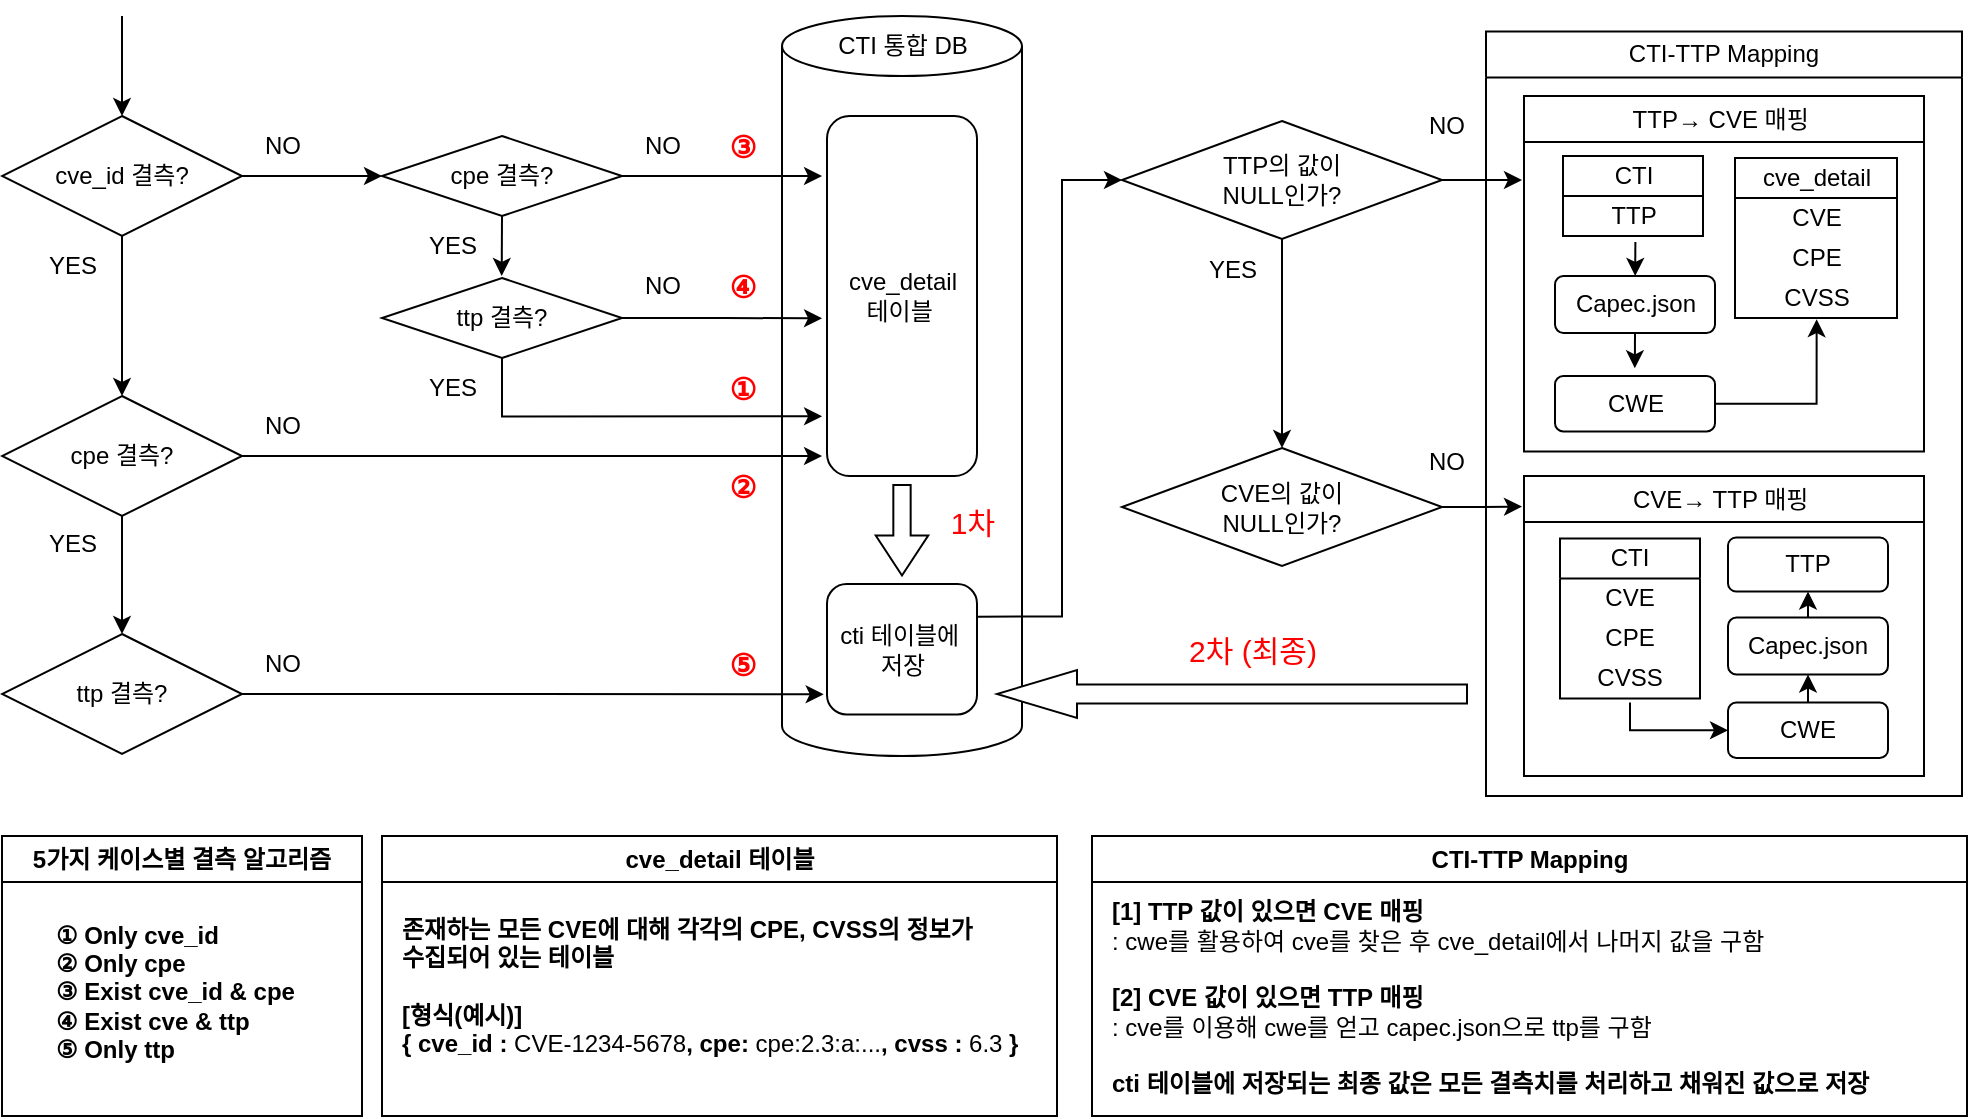 <mxfile version="24.7.6" pages="4">
  <diagram name="페이지-1" id="b5iCM2LTkRxDdQUa_Kz-">
    <mxGraphModel dx="1431" dy="907" grid="1" gridSize="10" guides="1" tooltips="1" connect="1" arrows="1" fold="1" page="1" pageScale="1" pageWidth="1169" pageHeight="827" math="0" shadow="0">
      <root>
        <mxCell id="0" />
        <mxCell id="1" parent="0" />
        <mxCell id="-2lTwBst_bVyYikiRabh-54" value="" style="shape=cylinder3;whiteSpace=wrap;html=1;boundedLbl=1;backgroundOutline=1;size=15;" parent="1" vertex="1">
          <mxGeometry x="430" y="40" width="120" height="370" as="geometry" />
        </mxCell>
        <mxCell id="-2lTwBst_bVyYikiRabh-45" style="edgeStyle=orthogonalEdgeStyle;rounded=0;orthogonalLoop=1;jettySize=auto;html=1;exitX=1;exitY=0.5;exitDx=0;exitDy=0;entryX=0;entryY=0.5;entryDx=0;entryDy=0;" parent="1" source="-2lTwBst_bVyYikiRabh-1" target="-2lTwBst_bVyYikiRabh-43" edge="1">
          <mxGeometry relative="1" as="geometry" />
        </mxCell>
        <mxCell id="-2lTwBst_bVyYikiRabh-46" style="edgeStyle=orthogonalEdgeStyle;rounded=0;orthogonalLoop=1;jettySize=auto;html=1;exitX=0.5;exitY=1;exitDx=0;exitDy=0;" parent="1" source="-2lTwBst_bVyYikiRabh-1" target="-2lTwBst_bVyYikiRabh-5" edge="1">
          <mxGeometry relative="1" as="geometry" />
        </mxCell>
        <mxCell id="-2lTwBst_bVyYikiRabh-1" value="cve_id 결측?" style="rhombus;whiteSpace=wrap;html=1;" parent="1" vertex="1">
          <mxGeometry x="40" y="90" width="120" height="60" as="geometry" />
        </mxCell>
        <mxCell id="-2lTwBst_bVyYikiRabh-55" style="edgeStyle=orthogonalEdgeStyle;rounded=0;orthogonalLoop=1;jettySize=auto;html=1;exitX=1;exitY=0.5;exitDx=0;exitDy=0;entryX=-0.022;entryY=0.845;entryDx=0;entryDy=0;entryPerimeter=0;" parent="1" source="-2lTwBst_bVyYikiRabh-2" target="-2lTwBst_bVyYikiRabh-18" edge="1">
          <mxGeometry relative="1" as="geometry">
            <mxPoint x="452.5" y="379.625" as="targetPoint" />
          </mxGeometry>
        </mxCell>
        <mxCell id="-2lTwBst_bVyYikiRabh-2" value="ttp 결측?" style="rhombus;whiteSpace=wrap;html=1;" parent="1" vertex="1">
          <mxGeometry x="40" y="349" width="120" height="60" as="geometry" />
        </mxCell>
        <mxCell id="-2lTwBst_bVyYikiRabh-47" style="edgeStyle=orthogonalEdgeStyle;rounded=0;orthogonalLoop=1;jettySize=auto;html=1;exitX=0.5;exitY=1;exitDx=0;exitDy=0;entryX=0.5;entryY=0;entryDx=0;entryDy=0;" parent="1" source="-2lTwBst_bVyYikiRabh-5" target="-2lTwBst_bVyYikiRabh-2" edge="1">
          <mxGeometry relative="1" as="geometry" />
        </mxCell>
        <mxCell id="-2lTwBst_bVyYikiRabh-49" style="edgeStyle=orthogonalEdgeStyle;rounded=0;orthogonalLoop=1;jettySize=auto;html=1;exitX=1;exitY=0.5;exitDx=0;exitDy=0;entryX=-0.033;entryY=0.839;entryDx=0;entryDy=0;entryPerimeter=0;" parent="1" source="-2lTwBst_bVyYikiRabh-5" edge="1">
          <mxGeometry relative="1" as="geometry">
            <mxPoint x="450.025" y="260.02" as="targetPoint" />
          </mxGeometry>
        </mxCell>
        <mxCell id="-2lTwBst_bVyYikiRabh-5" value="cpe 결측?" style="rhombus;whiteSpace=wrap;html=1;" parent="1" vertex="1">
          <mxGeometry x="40" y="230" width="120" height="60" as="geometry" />
        </mxCell>
        <mxCell id="-2lTwBst_bVyYikiRabh-13" value="cve_detail&lt;div&gt;테이블&amp;nbsp;&lt;/div&gt;" style="rounded=1;whiteSpace=wrap;html=1;" parent="1" vertex="1">
          <mxGeometry x="452.5" y="90" width="75" height="180" as="geometry" />
        </mxCell>
        <mxCell id="iNEXU6BEYTDKOA15U5tK-37" style="edgeStyle=orthogonalEdgeStyle;rounded=0;orthogonalLoop=1;jettySize=auto;html=1;exitX=1;exitY=0.25;exitDx=0;exitDy=0;entryX=0;entryY=0.5;entryDx=0;entryDy=0;" edge="1" parent="1" source="-2lTwBst_bVyYikiRabh-18" target="-2lTwBst_bVyYikiRabh-77">
          <mxGeometry relative="1" as="geometry">
            <Array as="points">
              <mxPoint x="570" y="340" />
              <mxPoint x="570" y="122" />
            </Array>
          </mxGeometry>
        </mxCell>
        <mxCell id="-2lTwBst_bVyYikiRabh-18" value="cti 테이블에&amp;nbsp;&lt;div&gt;저장&lt;/div&gt;" style="rounded=1;whiteSpace=wrap;html=1;" parent="1" vertex="1">
          <mxGeometry x="452.5" y="324" width="75" height="65.25" as="geometry" />
        </mxCell>
        <mxCell id="-2lTwBst_bVyYikiRabh-35" value="&lt;b&gt;&lt;span style=&quot;text-align: left; background-color: initial;&quot;&gt;&lt;font color=&quot;#ff0000&quot; style=&quot;font-size: 15px;&quot;&gt;⑤&lt;/font&gt;&lt;/span&gt;&lt;/b&gt;" style="text;html=1;align=center;verticalAlign=middle;resizable=0;points=[];autosize=1;strokeColor=none;fillColor=none;" parent="1" vertex="1">
          <mxGeometry x="390" y="349" width="40" height="30" as="geometry" />
        </mxCell>
        <mxCell id="-2lTwBst_bVyYikiRabh-36" value="" style="endArrow=classic;html=1;rounded=0;" parent="1" target="-2lTwBst_bVyYikiRabh-1" edge="1">
          <mxGeometry width="50" height="50" relative="1" as="geometry">
            <mxPoint x="100" y="40" as="sourcePoint" />
            <mxPoint x="340" y="180" as="targetPoint" />
          </mxGeometry>
        </mxCell>
        <mxCell id="-2lTwBst_bVyYikiRabh-37" value="&lt;div style=&quot;text-align: left;&quot;&gt;&lt;b&gt;&lt;span style=&quot;background-color: initial;&quot;&gt;&lt;font color=&quot;#ff0000&quot; style=&quot;font-size: 15px;&quot;&gt;③&lt;/font&gt;&lt;/span&gt;&lt;/b&gt;&lt;/div&gt;" style="text;html=1;align=center;verticalAlign=middle;resizable=0;points=[];autosize=1;strokeColor=none;fillColor=none;" parent="1" vertex="1">
          <mxGeometry x="390" y="90" width="40" height="30" as="geometry" />
        </mxCell>
        <mxCell id="-2lTwBst_bVyYikiRabh-38" value="&lt;span style=&quot;text-align: left;&quot;&gt;&lt;b&gt;&lt;font color=&quot;#ff0000&quot; style=&quot;font-size: 15px;&quot;&gt;①&lt;/font&gt;&lt;/b&gt;&lt;/span&gt;" style="text;html=1;align=center;verticalAlign=middle;resizable=0;points=[];autosize=1;strokeColor=none;fillColor=none;" parent="1" vertex="1">
          <mxGeometry x="390" y="211" width="40" height="30" as="geometry" />
        </mxCell>
        <mxCell id="-2lTwBst_bVyYikiRabh-40" value="&lt;div style=&quot;text-align: left;&quot;&gt;&lt;b&gt;&lt;span style=&quot;background-color: initial;&quot;&gt;&lt;font color=&quot;#ff0000&quot; style=&quot;font-size: 15px;&quot;&gt;④&lt;/font&gt;&lt;/span&gt;&lt;/b&gt;&lt;/div&gt;" style="text;html=1;align=center;verticalAlign=middle;resizable=0;points=[];autosize=1;strokeColor=none;fillColor=none;" parent="1" vertex="1">
          <mxGeometry x="390" y="160" width="40" height="30" as="geometry" />
        </mxCell>
        <mxCell id="-2lTwBst_bVyYikiRabh-42" value="&lt;div style=&quot;text-align: left;&quot;&gt;&lt;b&gt;&lt;font color=&quot;#ff0000&quot; style=&quot;font-size: 15px;&quot;&gt;②&lt;/font&gt;&lt;/b&gt;&lt;/div&gt;" style="text;html=1;align=center;verticalAlign=middle;resizable=0;points=[];autosize=1;strokeColor=none;fillColor=none;" parent="1" vertex="1">
          <mxGeometry x="390" y="260" width="40" height="30" as="geometry" />
        </mxCell>
        <mxCell id="-2lTwBst_bVyYikiRabh-50" style="edgeStyle=orthogonalEdgeStyle;rounded=0;orthogonalLoop=1;jettySize=auto;html=1;exitX=0.5;exitY=1;exitDx=0;exitDy=0;" parent="1" source="-2lTwBst_bVyYikiRabh-43" edge="1">
          <mxGeometry relative="1" as="geometry">
            <mxPoint x="289.857" y="170" as="targetPoint" />
          </mxGeometry>
        </mxCell>
        <mxCell id="-2lTwBst_bVyYikiRabh-52" style="edgeStyle=orthogonalEdgeStyle;rounded=0;orthogonalLoop=1;jettySize=auto;html=1;exitX=1;exitY=0.5;exitDx=0;exitDy=0;entryX=-0.033;entryY=0.167;entryDx=0;entryDy=0;entryPerimeter=0;" parent="1" source="-2lTwBst_bVyYikiRabh-43" target="-2lTwBst_bVyYikiRabh-13" edge="1">
          <mxGeometry relative="1" as="geometry">
            <mxPoint x="430" y="119.857" as="targetPoint" />
          </mxGeometry>
        </mxCell>
        <mxCell id="-2lTwBst_bVyYikiRabh-43" value="cpe 결측?" style="rhombus;whiteSpace=wrap;html=1;" parent="1" vertex="1">
          <mxGeometry x="230" y="100" width="120" height="40" as="geometry" />
        </mxCell>
        <mxCell id="-2lTwBst_bVyYikiRabh-53" style="edgeStyle=orthogonalEdgeStyle;rounded=0;orthogonalLoop=1;jettySize=auto;html=1;exitX=1;exitY=0.5;exitDx=0;exitDy=0;entryX=-0.033;entryY=0.562;entryDx=0;entryDy=0;entryPerimeter=0;" parent="1" source="-2lTwBst_bVyYikiRabh-44" target="-2lTwBst_bVyYikiRabh-13" edge="1">
          <mxGeometry relative="1" as="geometry">
            <mxPoint x="430" y="191.103" as="targetPoint" />
          </mxGeometry>
        </mxCell>
        <mxCell id="-2lTwBst_bVyYikiRabh-44" value="ttp 결측?" style="rhombus;whiteSpace=wrap;html=1;" parent="1" vertex="1">
          <mxGeometry x="230" y="171" width="120" height="40" as="geometry" />
        </mxCell>
        <mxCell id="-2lTwBst_bVyYikiRabh-56" value="NO" style="text;html=1;align=center;verticalAlign=middle;resizable=0;points=[];autosize=1;strokeColor=none;fillColor=none;" parent="1" vertex="1">
          <mxGeometry x="160" y="90" width="40" height="30" as="geometry" />
        </mxCell>
        <mxCell id="-2lTwBst_bVyYikiRabh-57" value="NO" style="text;html=1;align=center;verticalAlign=middle;resizable=0;points=[];autosize=1;strokeColor=none;fillColor=none;" parent="1" vertex="1">
          <mxGeometry x="350" y="90" width="40" height="30" as="geometry" />
        </mxCell>
        <mxCell id="-2lTwBst_bVyYikiRabh-58" value="NO" style="text;html=1;align=center;verticalAlign=middle;resizable=0;points=[];autosize=1;strokeColor=none;fillColor=none;" parent="1" vertex="1">
          <mxGeometry x="350" y="160" width="40" height="30" as="geometry" />
        </mxCell>
        <mxCell id="-2lTwBst_bVyYikiRabh-59" value="NO" style="text;html=1;align=center;verticalAlign=middle;resizable=0;points=[];autosize=1;strokeColor=none;fillColor=none;" parent="1" vertex="1">
          <mxGeometry x="160" y="230" width="40" height="30" as="geometry" />
        </mxCell>
        <mxCell id="-2lTwBst_bVyYikiRabh-60" value="NO" style="text;html=1;align=center;verticalAlign=middle;resizable=0;points=[];autosize=1;strokeColor=none;fillColor=none;" parent="1" vertex="1">
          <mxGeometry x="160" y="349" width="40" height="30" as="geometry" />
        </mxCell>
        <mxCell id="-2lTwBst_bVyYikiRabh-61" value="YES" style="text;html=1;align=center;verticalAlign=middle;resizable=0;points=[];autosize=1;strokeColor=none;fillColor=none;" parent="1" vertex="1">
          <mxGeometry x="50" y="150" width="50" height="30" as="geometry" />
        </mxCell>
        <mxCell id="-2lTwBst_bVyYikiRabh-62" value="YES" style="text;html=1;align=center;verticalAlign=middle;resizable=0;points=[];autosize=1;strokeColor=none;fillColor=none;" parent="1" vertex="1">
          <mxGeometry x="50" y="289" width="50" height="30" as="geometry" />
        </mxCell>
        <mxCell id="-2lTwBst_bVyYikiRabh-63" value="YES" style="text;html=1;align=center;verticalAlign=middle;resizable=0;points=[];autosize=1;strokeColor=none;fillColor=none;" parent="1" vertex="1">
          <mxGeometry x="240" y="140" width="50" height="30" as="geometry" />
        </mxCell>
        <mxCell id="-2lTwBst_bVyYikiRabh-64" value="CTI 통합 DB" style="text;html=1;align=center;verticalAlign=middle;resizable=0;points=[];autosize=1;strokeColor=none;fillColor=none;" parent="1" vertex="1">
          <mxGeometry x="445" y="40" width="90" height="30" as="geometry" />
        </mxCell>
        <mxCell id="-2lTwBst_bVyYikiRabh-67" style="edgeStyle=orthogonalEdgeStyle;rounded=0;orthogonalLoop=1;jettySize=auto;html=1;exitX=0.5;exitY=1;exitDx=0;exitDy=0;entryX=0.167;entryY=0.541;entryDx=0;entryDy=0;entryPerimeter=0;" parent="1" source="-2lTwBst_bVyYikiRabh-44" target="-2lTwBst_bVyYikiRabh-54" edge="1">
          <mxGeometry relative="1" as="geometry" />
        </mxCell>
        <mxCell id="-2lTwBst_bVyYikiRabh-68" value="YES" style="text;html=1;align=center;verticalAlign=middle;resizable=0;points=[];autosize=1;strokeColor=none;fillColor=none;" parent="1" vertex="1">
          <mxGeometry x="240" y="211" width="50" height="30" as="geometry" />
        </mxCell>
        <mxCell id="-2lTwBst_bVyYikiRabh-72" value="" style="html=1;shadow=0;dashed=0;align=center;verticalAlign=middle;shape=mxgraph.arrows2.arrow;dy=0.67;dx=20;notch=0;rotation=90;" parent="1" vertex="1">
          <mxGeometry x="467.4" y="284" width="45.19" height="26.25" as="geometry" />
        </mxCell>
        <mxCell id="-2lTwBst_bVyYikiRabh-73" value="&lt;div style=&quot;font-weight: 400; text-align: left; text-wrap: nowrap;&quot;&gt;&lt;b&gt;5가지 케이스별 결측 알고리즘&lt;/b&gt;&lt;/div&gt;&lt;b style=&quot;text-align: left; text-wrap: nowrap;&quot;&gt;&lt;/b&gt;" style="swimlane;whiteSpace=wrap;html=1;" parent="1" vertex="1">
          <mxGeometry x="40" y="450" width="180" height="140" as="geometry" />
        </mxCell>
        <mxCell id="-2lTwBst_bVyYikiRabh-34" value="&lt;div&gt;&lt;b style=&quot;background-color: initial;&quot;&gt;①&amp;nbsp;Only cve_id&lt;/b&gt;&lt;br&gt;&lt;/div&gt;&lt;div&gt;&lt;b&gt;② Only&lt;span style=&quot;background-color: initial;&quot;&gt;&amp;nbsp;&lt;/span&gt;&lt;span style=&quot;background-color: initial;&quot;&gt;cpe&lt;/span&gt;&lt;/b&gt;&lt;/div&gt;&lt;div&gt;&lt;b&gt;&lt;span style=&quot;background-color: initial;&quot;&gt;③&amp;nbsp;&lt;/span&gt;Exist cve_id &amp;amp; cpe&lt;/b&gt;&lt;/div&gt;&lt;div&gt;&lt;b&gt;&lt;span style=&quot;background-color: initial;&quot;&gt;④&amp;nbsp;&lt;/span&gt;Exist cve &amp;amp; ttp&lt;/b&gt;&lt;/div&gt;&lt;div&gt;&lt;b&gt;&lt;span style=&quot;background-color: initial;&quot;&gt;⑤&amp;nbsp;&lt;/span&gt;Only&lt;span style=&quot;background-color: initial;&quot;&gt;&amp;nbsp;ttp&lt;/span&gt;&lt;/b&gt;&lt;/div&gt;" style="text;html=1;align=left;verticalAlign=middle;resizable=0;points=[];autosize=1;strokeColor=none;fillColor=none;" parent="-2lTwBst_bVyYikiRabh-73" vertex="1">
          <mxGeometry x="25" y="33" width="140" height="90" as="geometry" />
        </mxCell>
        <mxCell id="-2lTwBst_bVyYikiRabh-74" value="&lt;div style=&quot;text-align: left; text-wrap: nowrap;&quot;&gt;cve_detail 테이블&lt;/div&gt;&lt;b style=&quot;text-align: left; text-wrap: nowrap;&quot;&gt;&lt;/b&gt;" style="swimlane;whiteSpace=wrap;html=1;" parent="1" vertex="1">
          <mxGeometry x="230" y="450" width="337.5" height="140" as="geometry" />
        </mxCell>
        <mxCell id="-2lTwBst_bVyYikiRabh-76" value="&lt;div&gt;&lt;b&gt;존재하는 모든 CVE에 대해 각각의 CPE, CVSS의 정보가&amp;nbsp;&lt;/b&gt;&lt;/div&gt;&lt;div&gt;&lt;b style=&quot;background-color: initial;&quot;&gt;수집되어 있는 테이블&amp;nbsp;&lt;/b&gt;&lt;/div&gt;&lt;div&gt;&lt;b&gt;&lt;br&gt;&lt;/b&gt;&lt;/div&gt;&lt;div&gt;&lt;b&gt;[형식(예시)]&lt;/b&gt;&lt;/div&gt;&lt;div&gt;&lt;b&gt;{ cve_id : &lt;/b&gt;CVE-1234-5678&lt;b&gt;, cpe: &lt;/b&gt;cpe:2.3:a:...&lt;b&gt;, cvss : &lt;/b&gt;6.3&lt;b&gt; }&lt;br&gt;&lt;/b&gt;&lt;/div&gt;" style="text;html=1;align=left;verticalAlign=middle;resizable=0;points=[];autosize=1;strokeColor=none;fillColor=none;" parent="-2lTwBst_bVyYikiRabh-74" vertex="1">
          <mxGeometry x="7.5" y="30" width="330" height="90" as="geometry" />
        </mxCell>
        <mxCell id="iNEXU6BEYTDKOA15U5tK-36" style="edgeStyle=orthogonalEdgeStyle;rounded=0;orthogonalLoop=1;jettySize=auto;html=1;exitX=0.5;exitY=1;exitDx=0;exitDy=0;entryX=0.5;entryY=0;entryDx=0;entryDy=0;" edge="1" parent="1" source="-2lTwBst_bVyYikiRabh-77" target="-2lTwBst_bVyYikiRabh-79">
          <mxGeometry relative="1" as="geometry" />
        </mxCell>
        <mxCell id="iNEXU6BEYTDKOA15U5tK-82" style="edgeStyle=orthogonalEdgeStyle;rounded=0;orthogonalLoop=1;jettySize=auto;html=1;exitX=1;exitY=0.5;exitDx=0;exitDy=0;" edge="1" parent="1" source="-2lTwBst_bVyYikiRabh-77">
          <mxGeometry relative="1" as="geometry">
            <mxPoint x="800" y="122" as="targetPoint" />
          </mxGeometry>
        </mxCell>
        <mxCell id="-2lTwBst_bVyYikiRabh-77" value="TTP의 값이&lt;div&gt;NULL인가?&lt;/div&gt;" style="rhombus;whiteSpace=wrap;html=1;" parent="1" vertex="1">
          <mxGeometry x="600" y="92.5" width="160" height="59" as="geometry" />
        </mxCell>
        <mxCell id="iNEXU6BEYTDKOA15U5tK-89" style="edgeStyle=orthogonalEdgeStyle;rounded=0;orthogonalLoop=1;jettySize=auto;html=1;exitX=1;exitY=0.5;exitDx=0;exitDy=0;" edge="1" parent="1" source="-2lTwBst_bVyYikiRabh-79">
          <mxGeometry relative="1" as="geometry">
            <mxPoint x="800" y="285.286" as="targetPoint" />
          </mxGeometry>
        </mxCell>
        <mxCell id="-2lTwBst_bVyYikiRabh-79" value="CVE의 값이&lt;div&gt;NULL인가?&lt;/div&gt;" style="rhombus;whiteSpace=wrap;html=1;" parent="1" vertex="1">
          <mxGeometry x="600" y="256" width="160" height="59" as="geometry" />
        </mxCell>
        <mxCell id="iNEXU6BEYTDKOA15U5tK-61" value="&lt;span style=&quot;font-weight: normal;&quot;&gt;CTI-TTP Mapping&lt;/span&gt;" style="swimlane;whiteSpace=wrap;html=1;startSize=23;" vertex="1" parent="1">
          <mxGeometry x="782" y="47.75" width="238" height="382.25" as="geometry" />
        </mxCell>
        <mxCell id="iNEXU6BEYTDKOA15U5tK-38" value="&lt;span style=&quot;font-weight: 400;&quot;&gt;TTP→ CVE 매핑&amp;nbsp;&lt;/span&gt;" style="swimlane;whiteSpace=wrap;html=1;" vertex="1" parent="iNEXU6BEYTDKOA15U5tK-61">
          <mxGeometry x="19" y="32.25" width="200" height="177.75" as="geometry" />
        </mxCell>
        <mxCell id="iNEXU6BEYTDKOA15U5tK-84" value="CTI" style="swimlane;fontStyle=0;childLayout=stackLayout;horizontal=1;startSize=20;horizontalStack=0;resizeParent=1;resizeParentMax=0;resizeLast=0;collapsible=1;marginBottom=0;whiteSpace=wrap;html=1;" vertex="1" parent="iNEXU6BEYTDKOA15U5tK-38">
          <mxGeometry x="19.5" y="30" width="70" height="40" as="geometry" />
        </mxCell>
        <mxCell id="iNEXU6BEYTDKOA15U5tK-85" value="TTP" style="text;strokeColor=none;fillColor=none;align=center;verticalAlign=middle;spacingLeft=4;spacingRight=4;overflow=hidden;points=[[0,0.5],[1,0.5]];portConstraint=eastwest;rotatable=0;whiteSpace=wrap;html=1;" vertex="1" parent="iNEXU6BEYTDKOA15U5tK-84">
          <mxGeometry y="20" width="70" height="20" as="geometry" />
        </mxCell>
        <mxCell id="iNEXU6BEYTDKOA15U5tK-69" value="CWE" style="rounded=1;whiteSpace=wrap;html=1;" vertex="1" parent="iNEXU6BEYTDKOA15U5tK-38">
          <mxGeometry x="15.5" y="140" width="80" height="27.75" as="geometry" />
        </mxCell>
        <mxCell id="iNEXU6BEYTDKOA15U5tK-71" value="Capec.json" style="rounded=1;whiteSpace=wrap;html=1;" vertex="1" parent="iNEXU6BEYTDKOA15U5tK-38">
          <mxGeometry x="15.5" y="90" width="80" height="28.5" as="geometry" />
        </mxCell>
        <mxCell id="iNEXU6BEYTDKOA15U5tK-88" value="" style="endArrow=classic;html=1;rounded=0;exitX=0.517;exitY=1.15;exitDx=0;exitDy=0;exitPerimeter=0;" edge="1" parent="iNEXU6BEYTDKOA15U5tK-38" source="iNEXU6BEYTDKOA15U5tK-85" target="iNEXU6BEYTDKOA15U5tK-71">
          <mxGeometry width="50" height="50" relative="1" as="geometry">
            <mxPoint x="119" y="170" as="sourcePoint" />
            <mxPoint x="169" y="120" as="targetPoint" />
          </mxGeometry>
        </mxCell>
        <mxCell id="iNEXU6BEYTDKOA15U5tK-90" style="edgeStyle=orthogonalEdgeStyle;rounded=0;orthogonalLoop=1;jettySize=auto;html=1;exitX=0.5;exitY=1;exitDx=0;exitDy=0;entryX=0.499;entryY=-0.139;entryDx=0;entryDy=0;entryPerimeter=0;" edge="1" parent="iNEXU6BEYTDKOA15U5tK-38" source="iNEXU6BEYTDKOA15U5tK-71" target="iNEXU6BEYTDKOA15U5tK-69">
          <mxGeometry relative="1" as="geometry" />
        </mxCell>
        <mxCell id="iNEXU6BEYTDKOA15U5tK-72" value="cve_detail" style="swimlane;fontStyle=0;childLayout=stackLayout;horizontal=1;startSize=20;horizontalStack=0;resizeParent=1;resizeParentMax=0;resizeLast=0;collapsible=1;marginBottom=0;whiteSpace=wrap;html=1;" vertex="1" parent="iNEXU6BEYTDKOA15U5tK-61">
          <mxGeometry x="124.5" y="63.25" width="81" height="80" as="geometry" />
        </mxCell>
        <mxCell id="iNEXU6BEYTDKOA15U5tK-73" value="CVE" style="text;strokeColor=none;fillColor=none;align=center;verticalAlign=middle;spacingLeft=4;spacingRight=4;overflow=hidden;points=[[0,0.5],[1,0.5]];portConstraint=eastwest;rotatable=0;whiteSpace=wrap;html=1;" vertex="1" parent="iNEXU6BEYTDKOA15U5tK-72">
          <mxGeometry y="20" width="81" height="20" as="geometry" />
        </mxCell>
        <mxCell id="iNEXU6BEYTDKOA15U5tK-74" value="CPE" style="text;strokeColor=none;fillColor=none;align=center;verticalAlign=middle;spacingLeft=4;spacingRight=4;overflow=hidden;points=[[0,0.5],[1,0.5]];portConstraint=eastwest;rotatable=0;whiteSpace=wrap;html=1;" vertex="1" parent="iNEXU6BEYTDKOA15U5tK-72">
          <mxGeometry y="40" width="81" height="20" as="geometry" />
        </mxCell>
        <mxCell id="iNEXU6BEYTDKOA15U5tK-75" value="CVSS" style="text;strokeColor=none;fillColor=none;align=center;verticalAlign=middle;spacingLeft=4;spacingRight=4;overflow=hidden;points=[[0,0.5],[1,0.5]];portConstraint=eastwest;rotatable=0;whiteSpace=wrap;html=1;" vertex="1" parent="iNEXU6BEYTDKOA15U5tK-72">
          <mxGeometry y="60" width="81" height="20" as="geometry" />
        </mxCell>
        <mxCell id="iNEXU6BEYTDKOA15U5tK-25" style="edgeStyle=orthogonalEdgeStyle;rounded=0;orthogonalLoop=1;jettySize=auto;html=1;exitX=0.5;exitY=1.1;exitDx=0;exitDy=0;exitPerimeter=0;entryX=0;entryY=0.5;entryDx=0;entryDy=0;" edge="1" parent="iNEXU6BEYTDKOA15U5tK-61" source="iNEXU6BEYTDKOA15U5tK-29" target="iNEXU6BEYTDKOA15U5tK-31">
          <mxGeometry relative="1" as="geometry">
            <mxPoint x="113.5" y="353.75" as="targetPoint" />
            <Array as="points">
              <mxPoint x="72" y="349.25" />
            </Array>
          </mxGeometry>
        </mxCell>
        <mxCell id="iNEXU6BEYTDKOA15U5tK-26" value="CTI" style="swimlane;fontStyle=0;childLayout=stackLayout;horizontal=1;startSize=20;horizontalStack=0;resizeParent=1;resizeParentMax=0;resizeLast=0;collapsible=1;marginBottom=0;whiteSpace=wrap;html=1;" vertex="1" parent="iNEXU6BEYTDKOA15U5tK-61">
          <mxGeometry x="37" y="253.5" width="70" height="80" as="geometry" />
        </mxCell>
        <mxCell id="iNEXU6BEYTDKOA15U5tK-27" value="CVE" style="text;strokeColor=none;fillColor=none;align=center;verticalAlign=middle;spacingLeft=4;spacingRight=4;overflow=hidden;points=[[0,0.5],[1,0.5]];portConstraint=eastwest;rotatable=0;whiteSpace=wrap;html=1;" vertex="1" parent="iNEXU6BEYTDKOA15U5tK-26">
          <mxGeometry y="20" width="70" height="20" as="geometry" />
        </mxCell>
        <mxCell id="iNEXU6BEYTDKOA15U5tK-28" value="CPE" style="text;strokeColor=none;fillColor=none;align=center;verticalAlign=middle;spacingLeft=4;spacingRight=4;overflow=hidden;points=[[0,0.5],[1,0.5]];portConstraint=eastwest;rotatable=0;whiteSpace=wrap;html=1;" vertex="1" parent="iNEXU6BEYTDKOA15U5tK-26">
          <mxGeometry y="40" width="70" height="20" as="geometry" />
        </mxCell>
        <mxCell id="iNEXU6BEYTDKOA15U5tK-29" value="CVSS" style="text;strokeColor=none;fillColor=none;align=center;verticalAlign=middle;spacingLeft=4;spacingRight=4;overflow=hidden;points=[[0,0.5],[1,0.5]];portConstraint=eastwest;rotatable=0;whiteSpace=wrap;html=1;" vertex="1" parent="iNEXU6BEYTDKOA15U5tK-26">
          <mxGeometry y="60" width="70" height="20" as="geometry" />
        </mxCell>
        <mxCell id="iNEXU6BEYTDKOA15U5tK-30" value="TTP" style="rounded=1;whiteSpace=wrap;html=1;" vertex="1" parent="iNEXU6BEYTDKOA15U5tK-61">
          <mxGeometry x="121" y="253" width="80" height="27" as="geometry" />
        </mxCell>
        <mxCell id="iNEXU6BEYTDKOA15U5tK-31" value="CWE" style="rounded=1;whiteSpace=wrap;html=1;" vertex="1" parent="iNEXU6BEYTDKOA15U5tK-61">
          <mxGeometry x="121" y="335.5" width="80" height="27.75" as="geometry" />
        </mxCell>
        <mxCell id="iNEXU6BEYTDKOA15U5tK-32" value="Capec.json" style="rounded=1;whiteSpace=wrap;html=1;" vertex="1" parent="iNEXU6BEYTDKOA15U5tK-61">
          <mxGeometry x="121" y="293" width="80" height="28.5" as="geometry" />
        </mxCell>
        <mxCell id="iNEXU6BEYTDKOA15U5tK-33" style="edgeStyle=orthogonalEdgeStyle;rounded=0;orthogonalLoop=1;jettySize=auto;html=1;exitX=0.5;exitY=0;exitDx=0;exitDy=0;entryX=0.5;entryY=1;entryDx=0;entryDy=0;" edge="1" parent="iNEXU6BEYTDKOA15U5tK-61" source="iNEXU6BEYTDKOA15U5tK-31" target="iNEXU6BEYTDKOA15U5tK-32">
          <mxGeometry relative="1" as="geometry" />
        </mxCell>
        <mxCell id="iNEXU6BEYTDKOA15U5tK-34" style="edgeStyle=orthogonalEdgeStyle;rounded=0;orthogonalLoop=1;jettySize=auto;html=1;exitX=0.5;exitY=0;exitDx=0;exitDy=0;entryX=0.5;entryY=1;entryDx=0;entryDy=0;" edge="1" parent="iNEXU6BEYTDKOA15U5tK-61" source="iNEXU6BEYTDKOA15U5tK-32" target="iNEXU6BEYTDKOA15U5tK-30">
          <mxGeometry relative="1" as="geometry" />
        </mxCell>
        <mxCell id="-2lTwBst_bVyYikiRabh-82" value="&lt;span style=&quot;font-weight: 400;&quot;&gt;CVE→ TTP 매핑&amp;nbsp;&lt;/span&gt;" style="swimlane;whiteSpace=wrap;html=1;" parent="iNEXU6BEYTDKOA15U5tK-61" vertex="1">
          <mxGeometry x="19" y="222.25" width="200" height="150" as="geometry" />
        </mxCell>
        <mxCell id="iNEXU6BEYTDKOA15U5tK-91" style="edgeStyle=orthogonalEdgeStyle;rounded=0;orthogonalLoop=1;jettySize=auto;html=1;exitX=1;exitY=0.5;exitDx=0;exitDy=0;entryX=0.504;entryY=1.029;entryDx=0;entryDy=0;entryPerimeter=0;" edge="1" parent="iNEXU6BEYTDKOA15U5tK-61" source="iNEXU6BEYTDKOA15U5tK-69" target="iNEXU6BEYTDKOA15U5tK-75">
          <mxGeometry relative="1" as="geometry" />
        </mxCell>
        <mxCell id="iNEXU6BEYTDKOA15U5tK-63" value="NO" style="text;html=1;align=center;verticalAlign=middle;resizable=0;points=[];autosize=1;strokeColor=none;fillColor=none;" vertex="1" parent="1">
          <mxGeometry x="742" y="80" width="40" height="30" as="geometry" />
        </mxCell>
        <mxCell id="iNEXU6BEYTDKOA15U5tK-64" value="NO" style="text;html=1;align=center;verticalAlign=middle;resizable=0;points=[];autosize=1;strokeColor=none;fillColor=none;" vertex="1" parent="1">
          <mxGeometry x="742" y="248" width="40" height="30" as="geometry" />
        </mxCell>
        <mxCell id="iNEXU6BEYTDKOA15U5tK-65" value="YES" style="text;html=1;align=center;verticalAlign=middle;resizable=0;points=[];autosize=1;strokeColor=none;fillColor=none;" vertex="1" parent="1">
          <mxGeometry x="630" y="151.5" width="50" height="30" as="geometry" />
        </mxCell>
        <mxCell id="iNEXU6BEYTDKOA15U5tK-80" value="&lt;div style=&quot;text-align: left; text-wrap: nowrap;&quot;&gt;CTI-TTP Mapping&lt;/div&gt;&lt;b style=&quot;text-align: left; text-wrap: nowrap;&quot;&gt;&lt;/b&gt;" style="swimlane;whiteSpace=wrap;html=1;" vertex="1" parent="1">
          <mxGeometry x="585" y="450" width="437.5" height="140" as="geometry" />
        </mxCell>
        <mxCell id="iNEXU6BEYTDKOA15U5tK-81" value="&lt;b&gt;[1] TTP 값이 있으면 CVE 매핑&amp;nbsp;&lt;/b&gt;&lt;div&gt;: cwe를 활용하여 cve를 찾은 후 cve_detail에서 나머지 값을 구함&lt;div&gt;&lt;b&gt;&lt;br&gt;&lt;/b&gt;&lt;/div&gt;&lt;div&gt;&lt;b&gt;[2] CVE 값이 있으면 TTP 매핑&lt;/b&gt;&lt;/div&gt;&lt;div&gt;: cve를 이용해 cwe를 얻고 capec.json으로 ttp를 구함&amp;nbsp;&lt;/div&gt;&lt;div&gt;&lt;b&gt;&lt;br&gt;&lt;/b&gt;&lt;/div&gt;&lt;div&gt;&lt;b&gt;cti 테이블에 저장되는 최종 값은 모든 결측치를 처리하고 채워진 값으로 저장&lt;/b&gt;&lt;/div&gt;&lt;/div&gt;" style="text;html=1;align=left;verticalAlign=middle;resizable=0;points=[];autosize=1;strokeColor=none;fillColor=none;" vertex="1" parent="iNEXU6BEYTDKOA15U5tK-80">
          <mxGeometry x="7.5" y="26" width="430" height="110" as="geometry" />
        </mxCell>
        <mxCell id="iNEXU6BEYTDKOA15U5tK-92" value="" style="html=1;shadow=0;dashed=0;align=center;verticalAlign=middle;shape=mxgraph.arrows2.arrow;dy=0.6;dx=40;flipH=1;notch=0;" vertex="1" parent="1">
          <mxGeometry x="537.5" y="367" width="235" height="24" as="geometry" />
        </mxCell>
        <mxCell id="iNEXU6BEYTDKOA15U5tK-93" value="&lt;font color=&quot;#ff0000&quot; style=&quot;font-size: 15px;&quot;&gt;1차&lt;/font&gt;" style="text;html=1;align=center;verticalAlign=middle;resizable=0;points=[];autosize=1;strokeColor=none;fillColor=none;" vertex="1" parent="1">
          <mxGeometry x="500" y="278" width="50" height="30" as="geometry" />
        </mxCell>
        <mxCell id="iNEXU6BEYTDKOA15U5tK-94" value="&lt;font color=&quot;#ff0000&quot; style=&quot;font-size: 15px;&quot;&gt;2차 (최종)&lt;/font&gt;" style="text;html=1;align=center;verticalAlign=middle;resizable=0;points=[];autosize=1;strokeColor=none;fillColor=none;" vertex="1" parent="1">
          <mxGeometry x="620" y="341.63" width="90" height="30" as="geometry" />
        </mxCell>
      </root>
    </mxGraphModel>
  </diagram>
  <diagram id="4aSQ3_wUcNOcqHslygM_" name="페이지-2">
    <mxGraphModel dx="1793" dy="965" grid="1" gridSize="10" guides="1" tooltips="1" connect="1" arrows="1" fold="1" page="1" pageScale="1" pageWidth="1169" pageHeight="827" math="0" shadow="0">
      <root>
        <mxCell id="0" />
        <mxCell id="1" parent="0" />
        <mxCell id="J85DKYUKogwWypSudCWP-1" value="" style="shape=cylinder3;whiteSpace=wrap;html=1;boundedLbl=1;backgroundOutline=1;size=15;" vertex="1" parent="1">
          <mxGeometry x="430" y="40" width="120" height="370" as="geometry" />
        </mxCell>
        <mxCell id="J85DKYUKogwWypSudCWP-2" value="cve_detail&lt;div&gt;테이블&amp;nbsp;&lt;/div&gt;" style="rounded=1;whiteSpace=wrap;html=1;" vertex="1" parent="1">
          <mxGeometry x="452.5" y="90" width="75" height="180" as="geometry" />
        </mxCell>
        <mxCell id="J85DKYUKogwWypSudCWP-3" style="edgeStyle=orthogonalEdgeStyle;rounded=0;orthogonalLoop=1;jettySize=auto;html=1;exitX=1;exitY=0.25;exitDx=0;exitDy=0;entryX=0;entryY=0.5;entryDx=0;entryDy=0;" edge="1" parent="1" source="J85DKYUKogwWypSudCWP-4" target="J85DKYUKogwWypSudCWP-9">
          <mxGeometry relative="1" as="geometry">
            <Array as="points">
              <mxPoint x="570" y="340" />
              <mxPoint x="570" y="122" />
            </Array>
          </mxGeometry>
        </mxCell>
        <mxCell id="J85DKYUKogwWypSudCWP-4" value="cti 테이블에&amp;nbsp;&lt;div&gt;저장&lt;/div&gt;" style="rounded=1;whiteSpace=wrap;html=1;" vertex="1" parent="1">
          <mxGeometry x="452.5" y="324" width="75" height="65.25" as="geometry" />
        </mxCell>
        <mxCell id="J85DKYUKogwWypSudCWP-5" value="CTI 통합 DB" style="text;html=1;align=center;verticalAlign=middle;resizable=0;points=[];autosize=1;strokeColor=none;fillColor=none;" vertex="1" parent="1">
          <mxGeometry x="445" y="40" width="90" height="30" as="geometry" />
        </mxCell>
        <mxCell id="J85DKYUKogwWypSudCWP-6" value="" style="html=1;shadow=0;dashed=0;align=center;verticalAlign=middle;shape=mxgraph.arrows2.arrow;dy=0.67;dx=20;notch=0;rotation=90;" vertex="1" parent="1">
          <mxGeometry x="467.4" y="284" width="45.19" height="26.25" as="geometry" />
        </mxCell>
        <mxCell id="J85DKYUKogwWypSudCWP-7" style="edgeStyle=orthogonalEdgeStyle;rounded=0;orthogonalLoop=1;jettySize=auto;html=1;exitX=0.5;exitY=1;exitDx=0;exitDy=0;entryX=0.5;entryY=0;entryDx=0;entryDy=0;" edge="1" parent="1" source="J85DKYUKogwWypSudCWP-9" target="J85DKYUKogwWypSudCWP-11">
          <mxGeometry relative="1" as="geometry" />
        </mxCell>
        <mxCell id="J85DKYUKogwWypSudCWP-8" style="edgeStyle=orthogonalEdgeStyle;rounded=0;orthogonalLoop=1;jettySize=auto;html=1;exitX=1;exitY=0.5;exitDx=0;exitDy=0;" edge="1" parent="1" source="J85DKYUKogwWypSudCWP-9">
          <mxGeometry relative="1" as="geometry">
            <mxPoint x="800" y="122" as="targetPoint" />
          </mxGeometry>
        </mxCell>
        <mxCell id="J85DKYUKogwWypSudCWP-9" value="TTP의 값이&lt;div&gt;NULL인가?&lt;/div&gt;" style="rhombus;whiteSpace=wrap;html=1;" vertex="1" parent="1">
          <mxGeometry x="600" y="92.5" width="160" height="59" as="geometry" />
        </mxCell>
        <mxCell id="J85DKYUKogwWypSudCWP-10" style="edgeStyle=orthogonalEdgeStyle;rounded=0;orthogonalLoop=1;jettySize=auto;html=1;exitX=1;exitY=0.5;exitDx=0;exitDy=0;" edge="1" parent="1" source="J85DKYUKogwWypSudCWP-11">
          <mxGeometry relative="1" as="geometry">
            <mxPoint x="800" y="285.286" as="targetPoint" />
          </mxGeometry>
        </mxCell>
        <mxCell id="J85DKYUKogwWypSudCWP-11" value="CVE의 값이&lt;div&gt;NULL인가?&lt;/div&gt;" style="rhombus;whiteSpace=wrap;html=1;" vertex="1" parent="1">
          <mxGeometry x="600" y="256" width="160" height="59" as="geometry" />
        </mxCell>
        <mxCell id="J85DKYUKogwWypSudCWP-12" value="&lt;span style=&quot;font-weight: normal;&quot;&gt;CTI-TTP Mapping&lt;/span&gt;" style="swimlane;whiteSpace=wrap;html=1;startSize=23;" vertex="1" parent="1">
          <mxGeometry x="782" y="47.75" width="238" height="382.25" as="geometry" />
        </mxCell>
        <mxCell id="J85DKYUKogwWypSudCWP-13" value="&lt;span style=&quot;font-weight: 400;&quot;&gt;TTP→ CVE 매핑&amp;nbsp;&lt;/span&gt;" style="swimlane;whiteSpace=wrap;html=1;" vertex="1" parent="J85DKYUKogwWypSudCWP-12">
          <mxGeometry x="19" y="32.25" width="200" height="177.75" as="geometry" />
        </mxCell>
        <mxCell id="J85DKYUKogwWypSudCWP-14" value="CTI" style="swimlane;fontStyle=0;childLayout=stackLayout;horizontal=1;startSize=20;horizontalStack=0;resizeParent=1;resizeParentMax=0;resizeLast=0;collapsible=1;marginBottom=0;whiteSpace=wrap;html=1;" vertex="1" parent="J85DKYUKogwWypSudCWP-13">
          <mxGeometry x="19.5" y="30" width="70" height="40" as="geometry" />
        </mxCell>
        <mxCell id="J85DKYUKogwWypSudCWP-15" value="TTP" style="text;strokeColor=none;fillColor=none;align=center;verticalAlign=middle;spacingLeft=4;spacingRight=4;overflow=hidden;points=[[0,0.5],[1,0.5]];portConstraint=eastwest;rotatable=0;whiteSpace=wrap;html=1;" vertex="1" parent="J85DKYUKogwWypSudCWP-14">
          <mxGeometry y="20" width="70" height="20" as="geometry" />
        </mxCell>
        <mxCell id="J85DKYUKogwWypSudCWP-16" value="CWE" style="rounded=1;whiteSpace=wrap;html=1;" vertex="1" parent="J85DKYUKogwWypSudCWP-13">
          <mxGeometry x="15.5" y="140" width="80" height="27.75" as="geometry" />
        </mxCell>
        <mxCell id="J85DKYUKogwWypSudCWP-17" value="Capec.json" style="rounded=1;whiteSpace=wrap;html=1;" vertex="1" parent="J85DKYUKogwWypSudCWP-13">
          <mxGeometry x="15.5" y="90" width="80" height="28.5" as="geometry" />
        </mxCell>
        <mxCell id="J85DKYUKogwWypSudCWP-18" value="" style="endArrow=classic;html=1;rounded=0;exitX=0.517;exitY=1.15;exitDx=0;exitDy=0;exitPerimeter=0;" edge="1" parent="J85DKYUKogwWypSudCWP-13" source="J85DKYUKogwWypSudCWP-15" target="J85DKYUKogwWypSudCWP-17">
          <mxGeometry width="50" height="50" relative="1" as="geometry">
            <mxPoint x="119" y="170" as="sourcePoint" />
            <mxPoint x="169" y="120" as="targetPoint" />
          </mxGeometry>
        </mxCell>
        <mxCell id="J85DKYUKogwWypSudCWP-19" style="edgeStyle=orthogonalEdgeStyle;rounded=0;orthogonalLoop=1;jettySize=auto;html=1;exitX=0.5;exitY=1;exitDx=0;exitDy=0;entryX=0.499;entryY=-0.139;entryDx=0;entryDy=0;entryPerimeter=0;" edge="1" parent="J85DKYUKogwWypSudCWP-13" source="J85DKYUKogwWypSudCWP-17" target="J85DKYUKogwWypSudCWP-16">
          <mxGeometry relative="1" as="geometry" />
        </mxCell>
        <mxCell id="J85DKYUKogwWypSudCWP-20" value="cve_detail" style="swimlane;fontStyle=0;childLayout=stackLayout;horizontal=1;startSize=20;horizontalStack=0;resizeParent=1;resizeParentMax=0;resizeLast=0;collapsible=1;marginBottom=0;whiteSpace=wrap;html=1;" vertex="1" parent="J85DKYUKogwWypSudCWP-12">
          <mxGeometry x="124.5" y="63.25" width="81" height="80" as="geometry" />
        </mxCell>
        <mxCell id="J85DKYUKogwWypSudCWP-21" value="CVE" style="text;strokeColor=none;fillColor=none;align=center;verticalAlign=middle;spacingLeft=4;spacingRight=4;overflow=hidden;points=[[0,0.5],[1,0.5]];portConstraint=eastwest;rotatable=0;whiteSpace=wrap;html=1;" vertex="1" parent="J85DKYUKogwWypSudCWP-20">
          <mxGeometry y="20" width="81" height="20" as="geometry" />
        </mxCell>
        <mxCell id="J85DKYUKogwWypSudCWP-22" value="CPE" style="text;strokeColor=none;fillColor=none;align=center;verticalAlign=middle;spacingLeft=4;spacingRight=4;overflow=hidden;points=[[0,0.5],[1,0.5]];portConstraint=eastwest;rotatable=0;whiteSpace=wrap;html=1;" vertex="1" parent="J85DKYUKogwWypSudCWP-20">
          <mxGeometry y="40" width="81" height="20" as="geometry" />
        </mxCell>
        <mxCell id="J85DKYUKogwWypSudCWP-23" value="CVSS" style="text;strokeColor=none;fillColor=none;align=center;verticalAlign=middle;spacingLeft=4;spacingRight=4;overflow=hidden;points=[[0,0.5],[1,0.5]];portConstraint=eastwest;rotatable=0;whiteSpace=wrap;html=1;" vertex="1" parent="J85DKYUKogwWypSudCWP-20">
          <mxGeometry y="60" width="81" height="20" as="geometry" />
        </mxCell>
        <mxCell id="J85DKYUKogwWypSudCWP-24" style="edgeStyle=orthogonalEdgeStyle;rounded=0;orthogonalLoop=1;jettySize=auto;html=1;exitX=0.5;exitY=1.1;exitDx=0;exitDy=0;exitPerimeter=0;entryX=0;entryY=0.5;entryDx=0;entryDy=0;" edge="1" parent="J85DKYUKogwWypSudCWP-12" source="J85DKYUKogwWypSudCWP-28" target="J85DKYUKogwWypSudCWP-30">
          <mxGeometry relative="1" as="geometry">
            <mxPoint x="113.5" y="353.75" as="targetPoint" />
            <Array as="points">
              <mxPoint x="72" y="349.25" />
            </Array>
          </mxGeometry>
        </mxCell>
        <mxCell id="J85DKYUKogwWypSudCWP-25" value="CTI" style="swimlane;fontStyle=0;childLayout=stackLayout;horizontal=1;startSize=20;horizontalStack=0;resizeParent=1;resizeParentMax=0;resizeLast=0;collapsible=1;marginBottom=0;whiteSpace=wrap;html=1;" vertex="1" parent="J85DKYUKogwWypSudCWP-12">
          <mxGeometry x="37" y="253.5" width="70" height="80" as="geometry" />
        </mxCell>
        <mxCell id="J85DKYUKogwWypSudCWP-26" value="CVE" style="text;strokeColor=none;fillColor=none;align=center;verticalAlign=middle;spacingLeft=4;spacingRight=4;overflow=hidden;points=[[0,0.5],[1,0.5]];portConstraint=eastwest;rotatable=0;whiteSpace=wrap;html=1;" vertex="1" parent="J85DKYUKogwWypSudCWP-25">
          <mxGeometry y="20" width="70" height="20" as="geometry" />
        </mxCell>
        <mxCell id="J85DKYUKogwWypSudCWP-27" value="CPE" style="text;strokeColor=none;fillColor=none;align=center;verticalAlign=middle;spacingLeft=4;spacingRight=4;overflow=hidden;points=[[0,0.5],[1,0.5]];portConstraint=eastwest;rotatable=0;whiteSpace=wrap;html=1;" vertex="1" parent="J85DKYUKogwWypSudCWP-25">
          <mxGeometry y="40" width="70" height="20" as="geometry" />
        </mxCell>
        <mxCell id="J85DKYUKogwWypSudCWP-28" value="CVSS" style="text;strokeColor=none;fillColor=none;align=center;verticalAlign=middle;spacingLeft=4;spacingRight=4;overflow=hidden;points=[[0,0.5],[1,0.5]];portConstraint=eastwest;rotatable=0;whiteSpace=wrap;html=1;" vertex="1" parent="J85DKYUKogwWypSudCWP-25">
          <mxGeometry y="60" width="70" height="20" as="geometry" />
        </mxCell>
        <mxCell id="J85DKYUKogwWypSudCWP-29" value="TTP" style="rounded=1;whiteSpace=wrap;html=1;" vertex="1" parent="J85DKYUKogwWypSudCWP-12">
          <mxGeometry x="121" y="253" width="80" height="27" as="geometry" />
        </mxCell>
        <mxCell id="J85DKYUKogwWypSudCWP-30" value="CWE" style="rounded=1;whiteSpace=wrap;html=1;" vertex="1" parent="J85DKYUKogwWypSudCWP-12">
          <mxGeometry x="121" y="335.5" width="80" height="27.75" as="geometry" />
        </mxCell>
        <mxCell id="J85DKYUKogwWypSudCWP-31" value="Capec.json" style="rounded=1;whiteSpace=wrap;html=1;" vertex="1" parent="J85DKYUKogwWypSudCWP-12">
          <mxGeometry x="121" y="293" width="80" height="28.5" as="geometry" />
        </mxCell>
        <mxCell id="J85DKYUKogwWypSudCWP-32" style="edgeStyle=orthogonalEdgeStyle;rounded=0;orthogonalLoop=1;jettySize=auto;html=1;exitX=0.5;exitY=0;exitDx=0;exitDy=0;entryX=0.5;entryY=1;entryDx=0;entryDy=0;" edge="1" parent="J85DKYUKogwWypSudCWP-12" source="J85DKYUKogwWypSudCWP-30" target="J85DKYUKogwWypSudCWP-31">
          <mxGeometry relative="1" as="geometry" />
        </mxCell>
        <mxCell id="J85DKYUKogwWypSudCWP-33" style="edgeStyle=orthogonalEdgeStyle;rounded=0;orthogonalLoop=1;jettySize=auto;html=1;exitX=0.5;exitY=0;exitDx=0;exitDy=0;entryX=0.5;entryY=1;entryDx=0;entryDy=0;" edge="1" parent="J85DKYUKogwWypSudCWP-12" source="J85DKYUKogwWypSudCWP-31" target="J85DKYUKogwWypSudCWP-29">
          <mxGeometry relative="1" as="geometry" />
        </mxCell>
        <mxCell id="J85DKYUKogwWypSudCWP-34" value="&lt;span style=&quot;font-weight: 400;&quot;&gt;CVE→ TTP 매핑&amp;nbsp;&lt;/span&gt;" style="swimlane;whiteSpace=wrap;html=1;" vertex="1" parent="J85DKYUKogwWypSudCWP-12">
          <mxGeometry x="19" y="222.25" width="200" height="150" as="geometry" />
        </mxCell>
        <mxCell id="J85DKYUKogwWypSudCWP-35" style="edgeStyle=orthogonalEdgeStyle;rounded=0;orthogonalLoop=1;jettySize=auto;html=1;exitX=1;exitY=0.5;exitDx=0;exitDy=0;entryX=0.504;entryY=1.029;entryDx=0;entryDy=0;entryPerimeter=0;" edge="1" parent="J85DKYUKogwWypSudCWP-12" source="J85DKYUKogwWypSudCWP-16" target="J85DKYUKogwWypSudCWP-23">
          <mxGeometry relative="1" as="geometry" />
        </mxCell>
        <mxCell id="J85DKYUKogwWypSudCWP-36" value="NO" style="text;html=1;align=center;verticalAlign=middle;resizable=0;points=[];autosize=1;strokeColor=none;fillColor=none;" vertex="1" parent="1">
          <mxGeometry x="742" y="80" width="40" height="30" as="geometry" />
        </mxCell>
        <mxCell id="J85DKYUKogwWypSudCWP-37" value="NO" style="text;html=1;align=center;verticalAlign=middle;resizable=0;points=[];autosize=1;strokeColor=none;fillColor=none;" vertex="1" parent="1">
          <mxGeometry x="742" y="248" width="40" height="30" as="geometry" />
        </mxCell>
        <mxCell id="J85DKYUKogwWypSudCWP-38" value="YES" style="text;html=1;align=center;verticalAlign=middle;resizable=0;points=[];autosize=1;strokeColor=none;fillColor=none;" vertex="1" parent="1">
          <mxGeometry x="630" y="151.5" width="50" height="30" as="geometry" />
        </mxCell>
        <mxCell id="J85DKYUKogwWypSudCWP-39" value="" style="html=1;shadow=0;dashed=0;align=center;verticalAlign=middle;shape=mxgraph.arrows2.arrow;dy=0.6;dx=40;flipH=1;notch=0;" vertex="1" parent="1">
          <mxGeometry x="537.5" y="367" width="235" height="24" as="geometry" />
        </mxCell>
        <mxCell id="J85DKYUKogwWypSudCWP-40" value="&lt;font color=&quot;#ff0000&quot; style=&quot;font-size: 15px;&quot;&gt;1차&lt;/font&gt;" style="text;html=1;align=center;verticalAlign=middle;resizable=0;points=[];autosize=1;strokeColor=none;fillColor=none;" vertex="1" parent="1">
          <mxGeometry x="500" y="278" width="50" height="30" as="geometry" />
        </mxCell>
        <mxCell id="J85DKYUKogwWypSudCWP-41" value="&lt;font color=&quot;#ff0000&quot; style=&quot;font-size: 15px;&quot;&gt;2차 (최종)&lt;/font&gt;" style="text;html=1;align=center;verticalAlign=middle;resizable=0;points=[];autosize=1;strokeColor=none;fillColor=none;" vertex="1" parent="1">
          <mxGeometry x="620" y="341.63" width="90" height="30" as="geometry" />
        </mxCell>
      </root>
    </mxGraphModel>
  </diagram>
  <diagram id="pb_qYWeDJ5VuWYnX_pBU" name="페이지-3">
    <mxGraphModel dx="1624" dy="908" grid="1" gridSize="10" guides="1" tooltips="1" connect="1" arrows="1" fold="1" page="1" pageScale="1" pageWidth="1169" pageHeight="827" math="0" shadow="0">
      <root>
        <mxCell id="0" />
        <mxCell id="1" parent="0" />
        <mxCell id="xHykjpQwCEh-PXQULqP_-4" value="" style="rounded=0;whiteSpace=wrap;html=1;" vertex="1" parent="1">
          <mxGeometry x="430" y="35" width="430" height="180" as="geometry" />
        </mxCell>
        <mxCell id="xHykjpQwCEh-PXQULqP_-5" value="&lt;span style=&quot;background-color: rgb(255, 255, 255);&quot;&gt;[ 전처리 블록 ]&lt;/span&gt;" style="text;html=1;align=center;verticalAlign=middle;resizable=0;points=[];autosize=1;strokeColor=none;fillColor=none;" vertex="1" parent="1">
          <mxGeometry x="485" y="20" width="100" height="30" as="geometry" />
        </mxCell>
        <mxCell id="xHykjpQwCEh-PXQULqP_-1" value="" style="rounded=0;whiteSpace=wrap;html=1;" vertex="1" parent="1">
          <mxGeometry x="200" y="35" width="210" height="150" as="geometry" />
        </mxCell>
        <mxCell id="ILg_R_EwU75WYpEhtJS6-2" value="TAXII Server" style="swimlane;fontStyle=0" parent="1" vertex="1">
          <mxGeometry x="210" y="50" width="190" height="120" as="geometry" />
        </mxCell>
        <mxCell id="ILg_R_EwU75WYpEhtJS6-3" value="vulnerabilities" style="rounded=0;whiteSpace=wrap;html=1;" parent="ILg_R_EwU75WYpEhtJS6-2" vertex="1">
          <mxGeometry x="10" y="30" width="170" height="20" as="geometry" />
        </mxCell>
        <mxCell id="ILg_R_EwU75WYpEhtJS6-4" value="software" style="rounded=0;whiteSpace=wrap;html=1;" parent="ILg_R_EwU75WYpEhtJS6-2" vertex="1">
          <mxGeometry x="10" y="61" width="80" height="20" as="geometry" />
        </mxCell>
        <mxCell id="ILg_R_EwU75WYpEhtJS6-5" value="cpe" style="rounded=0;whiteSpace=wrap;html=1;" parent="ILg_R_EwU75WYpEhtJS6-2" vertex="1">
          <mxGeometry x="100" y="61" width="80" height="20" as="geometry" />
        </mxCell>
        <mxCell id="ILg_R_EwU75WYpEhtJS6-6" value="attack-pattern" style="rounded=0;whiteSpace=wrap;html=1;" parent="ILg_R_EwU75WYpEhtJS6-2" vertex="1">
          <mxGeometry x="10" y="90" width="170" height="20" as="geometry" />
        </mxCell>
        <mxCell id="ILg_R_EwU75WYpEhtJS6-8" value="CPE" style="rounded=0;whiteSpace=wrap;html=1;" parent="1" vertex="1">
          <mxGeometry x="470" y="110" width="80" height="20" as="geometry" />
        </mxCell>
        <mxCell id="ILg_R_EwU75WYpEhtJS6-9" value="TTP" style="rounded=0;whiteSpace=wrap;html=1;" parent="1" vertex="1">
          <mxGeometry x="470" y="140" width="80" height="20" as="geometry" />
        </mxCell>
        <mxCell id="ILg_R_EwU75WYpEhtJS6-11" value="CVE" style="rounded=0;whiteSpace=wrap;html=1;" parent="1" vertex="1">
          <mxGeometry x="470" y="80" width="80" height="20" as="geometry" />
        </mxCell>
        <mxCell id="xHykjpQwCEh-PXQULqP_-48" style="edgeStyle=orthogonalEdgeStyle;rounded=0;orthogonalLoop=1;jettySize=auto;html=1;exitX=0.1;exitY=0.5;exitDx=0;exitDy=0;exitPerimeter=0;" edge="1" parent="1" source="ILg_R_EwU75WYpEhtJS6-13">
          <mxGeometry relative="1" as="geometry">
            <mxPoint x="600" y="123" as="targetPoint" />
          </mxGeometry>
        </mxCell>
        <mxCell id="ILg_R_EwU75WYpEhtJS6-13" value="" style="shape=curlyBracket;whiteSpace=wrap;html=1;rounded=1;flipH=1;labelPosition=right;verticalLabelPosition=middle;align=left;verticalAlign=middle;" parent="1" vertex="1">
          <mxGeometry x="550" y="90.5" width="20" height="64.5" as="geometry" />
        </mxCell>
        <mxCell id="xHykjpQwCEh-PXQULqP_-2" value="&lt;span style=&quot;background-color: rgb(255, 255, 255);&quot;&gt;[ 수집 블록 ]&lt;/span&gt;" style="text;html=1;align=center;verticalAlign=middle;resizable=0;points=[];autosize=1;strokeColor=none;fillColor=none;" vertex="1" parent="1">
          <mxGeometry x="260" y="20" width="90" height="30" as="geometry" />
        </mxCell>
        <mxCell id="xHykjpQwCEh-PXQULqP_-6" value="데이터 파싱" style="swimlane;fontStyle=0" vertex="1" parent="1">
          <mxGeometry x="450" y="50" width="130" height="120" as="geometry" />
        </mxCell>
        <mxCell id="xHykjpQwCEh-PXQULqP_-12" value="결측치 처리" style="swimlane;fontStyle=0" vertex="1" parent="1">
          <mxGeometry x="605" y="50" width="235" height="155" as="geometry" />
        </mxCell>
        <mxCell id="xHykjpQwCEh-PXQULqP_-17" value="" style="shape=table;startSize=0;container=1;collapsible=0;childLayout=tableLayout;" vertex="1" parent="xHykjpQwCEh-PXQULqP_-12">
          <mxGeometry x="10" y="30" width="210" height="114" as="geometry" />
        </mxCell>
        <mxCell id="xHykjpQwCEh-PXQULqP_-18" value="" style="shape=tableRow;horizontal=0;startSize=0;swimlaneHead=0;swimlaneBody=0;strokeColor=inherit;top=0;left=0;bottom=0;right=0;collapsible=0;dropTarget=0;fillColor=none;points=[[0,0.5],[1,0.5]];portConstraint=eastwest;" vertex="1" parent="xHykjpQwCEh-PXQULqP_-17">
          <mxGeometry width="210" height="19" as="geometry" />
        </mxCell>
        <mxCell id="xHykjpQwCEh-PXQULqP_-19" value="Case" style="shape=partialRectangle;html=1;whiteSpace=wrap;connectable=0;strokeColor=inherit;overflow=hidden;fillColor=none;top=0;left=0;bottom=0;right=0;pointerEvents=1;" vertex="1" parent="xHykjpQwCEh-PXQULqP_-18">
          <mxGeometry width="30" height="19" as="geometry">
            <mxRectangle width="30" height="19" as="alternateBounds" />
          </mxGeometry>
        </mxCell>
        <mxCell id="xHykjpQwCEh-PXQULqP_-20" value="입력" style="shape=partialRectangle;html=1;whiteSpace=wrap;connectable=0;strokeColor=inherit;overflow=hidden;fillColor=none;top=0;left=0;bottom=0;right=0;pointerEvents=1;" vertex="1" parent="xHykjpQwCEh-PXQULqP_-18">
          <mxGeometry x="30" width="80" height="19" as="geometry">
            <mxRectangle width="80" height="19" as="alternateBounds" />
          </mxGeometry>
        </mxCell>
        <mxCell id="xHykjpQwCEh-PXQULqP_-21" value="결측 처리" style="shape=partialRectangle;html=1;whiteSpace=wrap;connectable=0;strokeColor=inherit;overflow=hidden;fillColor=none;top=0;left=0;bottom=0;right=0;pointerEvents=1;" vertex="1" parent="xHykjpQwCEh-PXQULqP_-18">
          <mxGeometry x="110" width="100" height="19" as="geometry">
            <mxRectangle width="100" height="19" as="alternateBounds" />
          </mxGeometry>
        </mxCell>
        <mxCell id="xHykjpQwCEh-PXQULqP_-22" value="" style="shape=tableRow;horizontal=0;startSize=0;swimlaneHead=0;swimlaneBody=0;strokeColor=inherit;top=0;left=0;bottom=0;right=0;collapsible=0;dropTarget=0;fillColor=none;points=[[0,0.5],[1,0.5]];portConstraint=eastwest;" vertex="1" parent="xHykjpQwCEh-PXQULqP_-17">
          <mxGeometry y="19" width="210" height="20" as="geometry" />
        </mxCell>
        <mxCell id="xHykjpQwCEh-PXQULqP_-23" value="1" style="shape=partialRectangle;html=1;whiteSpace=wrap;connectable=0;strokeColor=inherit;overflow=hidden;fillColor=none;top=0;left=0;bottom=0;right=0;pointerEvents=1;" vertex="1" parent="xHykjpQwCEh-PXQULqP_-22">
          <mxGeometry width="30" height="20" as="geometry">
            <mxRectangle width="30" height="20" as="alternateBounds" />
          </mxGeometry>
        </mxCell>
        <mxCell id="xHykjpQwCEh-PXQULqP_-24" value="&lt;span style=&quot;text-wrap: nowrap;&quot;&gt;cve_id&lt;/span&gt;" style="shape=partialRectangle;html=1;whiteSpace=wrap;connectable=0;strokeColor=inherit;overflow=hidden;fillColor=none;top=0;left=0;bottom=0;right=0;pointerEvents=1;" vertex="1" parent="xHykjpQwCEh-PXQULqP_-22">
          <mxGeometry x="30" width="80" height="20" as="geometry">
            <mxRectangle width="80" height="20" as="alternateBounds" />
          </mxGeometry>
        </mxCell>
        <mxCell id="xHykjpQwCEh-PXQULqP_-25" value="cpe, cvss" style="shape=partialRectangle;html=1;whiteSpace=wrap;connectable=0;strokeColor=inherit;overflow=hidden;fillColor=none;top=0;left=0;bottom=0;right=0;pointerEvents=1;" vertex="1" parent="xHykjpQwCEh-PXQULqP_-22">
          <mxGeometry x="110" width="100" height="20" as="geometry">
            <mxRectangle width="100" height="20" as="alternateBounds" />
          </mxGeometry>
        </mxCell>
        <mxCell id="xHykjpQwCEh-PXQULqP_-26" value="" style="shape=tableRow;horizontal=0;startSize=0;swimlaneHead=0;swimlaneBody=0;strokeColor=inherit;top=0;left=0;bottom=0;right=0;collapsible=0;dropTarget=0;fillColor=none;points=[[0,0.5],[1,0.5]];portConstraint=eastwest;" vertex="1" parent="xHykjpQwCEh-PXQULqP_-17">
          <mxGeometry y="39" width="210" height="20" as="geometry" />
        </mxCell>
        <mxCell id="xHykjpQwCEh-PXQULqP_-27" value="2" style="shape=partialRectangle;html=1;whiteSpace=wrap;connectable=0;strokeColor=inherit;overflow=hidden;fillColor=none;top=0;left=0;bottom=0;right=0;pointerEvents=1;" vertex="1" parent="xHykjpQwCEh-PXQULqP_-26">
          <mxGeometry width="30" height="20" as="geometry">
            <mxRectangle width="30" height="20" as="alternateBounds" />
          </mxGeometry>
        </mxCell>
        <mxCell id="xHykjpQwCEh-PXQULqP_-28" value="cpe" style="shape=partialRectangle;html=1;whiteSpace=wrap;connectable=0;strokeColor=inherit;overflow=hidden;fillColor=none;top=0;left=0;bottom=0;right=0;pointerEvents=1;" vertex="1" parent="xHykjpQwCEh-PXQULqP_-26">
          <mxGeometry x="30" width="80" height="20" as="geometry">
            <mxRectangle width="80" height="20" as="alternateBounds" />
          </mxGeometry>
        </mxCell>
        <mxCell id="xHykjpQwCEh-PXQULqP_-29" value="cve_id, cvss" style="shape=partialRectangle;html=1;whiteSpace=wrap;connectable=0;strokeColor=inherit;overflow=hidden;fillColor=none;top=0;left=0;bottom=0;right=0;pointerEvents=1;" vertex="1" parent="xHykjpQwCEh-PXQULqP_-26">
          <mxGeometry x="110" width="100" height="20" as="geometry">
            <mxRectangle width="100" height="20" as="alternateBounds" />
          </mxGeometry>
        </mxCell>
        <mxCell id="xHykjpQwCEh-PXQULqP_-30" value="" style="shape=tableRow;horizontal=0;startSize=0;swimlaneHead=0;swimlaneBody=0;strokeColor=inherit;top=0;left=0;bottom=0;right=0;collapsible=0;dropTarget=0;fillColor=none;points=[[0,0.5],[1,0.5]];portConstraint=eastwest;" vertex="1" parent="xHykjpQwCEh-PXQULqP_-17">
          <mxGeometry y="59" width="210" height="18" as="geometry" />
        </mxCell>
        <mxCell id="xHykjpQwCEh-PXQULqP_-31" value="3" style="shape=partialRectangle;html=1;whiteSpace=wrap;connectable=0;strokeColor=inherit;overflow=hidden;fillColor=none;top=0;left=0;bottom=0;right=0;pointerEvents=1;" vertex="1" parent="xHykjpQwCEh-PXQULqP_-30">
          <mxGeometry width="30" height="18" as="geometry">
            <mxRectangle width="30" height="18" as="alternateBounds" />
          </mxGeometry>
        </mxCell>
        <mxCell id="xHykjpQwCEh-PXQULqP_-32" value="&lt;span style=&quot;text-wrap: nowrap;&quot;&gt;cve_id, cpe&lt;/span&gt;" style="shape=partialRectangle;html=1;whiteSpace=wrap;connectable=0;strokeColor=inherit;overflow=hidden;fillColor=none;top=0;left=0;bottom=0;right=0;pointerEvents=1;" vertex="1" parent="xHykjpQwCEh-PXQULqP_-30">
          <mxGeometry x="30" width="80" height="18" as="geometry">
            <mxRectangle width="80" height="18" as="alternateBounds" />
          </mxGeometry>
        </mxCell>
        <mxCell id="xHykjpQwCEh-PXQULqP_-33" value="cvss" style="shape=partialRectangle;html=1;whiteSpace=wrap;connectable=0;strokeColor=inherit;overflow=hidden;fillColor=none;top=0;left=0;bottom=0;right=0;pointerEvents=1;" vertex="1" parent="xHykjpQwCEh-PXQULqP_-30">
          <mxGeometry x="110" width="100" height="18" as="geometry">
            <mxRectangle width="100" height="18" as="alternateBounds" />
          </mxGeometry>
        </mxCell>
        <mxCell id="xHykjpQwCEh-PXQULqP_-34" value="" style="shape=tableRow;horizontal=0;startSize=0;swimlaneHead=0;swimlaneBody=0;strokeColor=inherit;top=0;left=0;bottom=0;right=0;collapsible=0;dropTarget=0;fillColor=none;points=[[0,0.5],[1,0.5]];portConstraint=eastwest;" vertex="1" parent="xHykjpQwCEh-PXQULqP_-17">
          <mxGeometry y="77" width="210" height="20" as="geometry" />
        </mxCell>
        <mxCell id="xHykjpQwCEh-PXQULqP_-35" value="4" style="shape=partialRectangle;html=1;whiteSpace=wrap;connectable=0;strokeColor=inherit;overflow=hidden;fillColor=none;top=0;left=0;bottom=0;right=0;pointerEvents=1;" vertex="1" parent="xHykjpQwCEh-PXQULqP_-34">
          <mxGeometry width="30" height="20" as="geometry">
            <mxRectangle width="30" height="20" as="alternateBounds" />
          </mxGeometry>
        </mxCell>
        <mxCell id="xHykjpQwCEh-PXQULqP_-36" value="&lt;span style=&quot;text-wrap: nowrap;&quot;&gt;cve_id, ttp&lt;/span&gt;" style="shape=partialRectangle;html=1;whiteSpace=wrap;connectable=0;strokeColor=inherit;overflow=hidden;fillColor=none;top=0;left=0;bottom=0;right=0;pointerEvents=1;" vertex="1" parent="xHykjpQwCEh-PXQULqP_-34">
          <mxGeometry x="30" width="80" height="20" as="geometry">
            <mxRectangle width="80" height="20" as="alternateBounds" />
          </mxGeometry>
        </mxCell>
        <mxCell id="xHykjpQwCEh-PXQULqP_-37" value="cpe, cvss" style="shape=partialRectangle;html=1;whiteSpace=wrap;connectable=0;strokeColor=inherit;overflow=hidden;fillColor=none;top=0;left=0;bottom=0;right=0;pointerEvents=1;" vertex="1" parent="xHykjpQwCEh-PXQULqP_-34">
          <mxGeometry x="110" width="100" height="20" as="geometry">
            <mxRectangle width="100" height="20" as="alternateBounds" />
          </mxGeometry>
        </mxCell>
        <mxCell id="xHykjpQwCEh-PXQULqP_-38" value="" style="shape=tableRow;horizontal=0;startSize=0;swimlaneHead=0;swimlaneBody=0;strokeColor=inherit;top=0;left=0;bottom=0;right=0;collapsible=0;dropTarget=0;fillColor=none;points=[[0,0.5],[1,0.5]];portConstraint=eastwest;" vertex="1" parent="xHykjpQwCEh-PXQULqP_-17">
          <mxGeometry y="97" width="210" height="17" as="geometry" />
        </mxCell>
        <mxCell id="xHykjpQwCEh-PXQULqP_-39" value="5" style="shape=partialRectangle;html=1;whiteSpace=wrap;connectable=0;strokeColor=inherit;overflow=hidden;fillColor=none;top=0;left=0;bottom=0;right=0;pointerEvents=1;" vertex="1" parent="xHykjpQwCEh-PXQULqP_-38">
          <mxGeometry width="30" height="17" as="geometry">
            <mxRectangle width="30" height="17" as="alternateBounds" />
          </mxGeometry>
        </mxCell>
        <mxCell id="xHykjpQwCEh-PXQULqP_-40" value="ttp" style="shape=partialRectangle;html=1;whiteSpace=wrap;connectable=0;strokeColor=inherit;overflow=hidden;fillColor=none;top=0;left=0;bottom=0;right=0;pointerEvents=1;" vertex="1" parent="xHykjpQwCEh-PXQULqP_-38">
          <mxGeometry x="30" width="80" height="17" as="geometry">
            <mxRectangle width="80" height="17" as="alternateBounds" />
          </mxGeometry>
        </mxCell>
        <mxCell id="xHykjpQwCEh-PXQULqP_-41" value="-" style="shape=partialRectangle;html=1;whiteSpace=wrap;connectable=0;strokeColor=inherit;overflow=hidden;fillColor=none;top=0;left=0;bottom=0;right=0;pointerEvents=1;" vertex="1" parent="xHykjpQwCEh-PXQULqP_-38">
          <mxGeometry x="110" width="100" height="17" as="geometry">
            <mxRectangle width="100" height="17" as="alternateBounds" />
          </mxGeometry>
        </mxCell>
        <mxCell id="xHykjpQwCEh-PXQULqP_-13" value="" style="endArrow=none;dashed=1;html=1;rounded=0;exitX=1;exitY=0.5;exitDx=0;exitDy=0;entryX=0;entryY=0.5;entryDx=0;entryDy=0;" edge="1" parent="1" source="ILg_R_EwU75WYpEhtJS6-3" target="ILg_R_EwU75WYpEhtJS6-11">
          <mxGeometry width="50" height="50" relative="1" as="geometry">
            <mxPoint x="510" y="35" as="sourcePoint" />
            <mxPoint x="560" y="-15" as="targetPoint" />
          </mxGeometry>
        </mxCell>
        <mxCell id="xHykjpQwCEh-PXQULqP_-14" value="" style="endArrow=none;dashed=1;html=1;rounded=0;exitX=1;exitY=0.5;exitDx=0;exitDy=0;" edge="1" parent="1">
          <mxGeometry width="50" height="50" relative="1" as="geometry">
            <mxPoint x="390" y="119.58" as="sourcePoint" />
            <mxPoint x="470" y="120" as="targetPoint" />
          </mxGeometry>
        </mxCell>
        <mxCell id="xHykjpQwCEh-PXQULqP_-15" value="" style="endArrow=none;dashed=1;html=1;rounded=0;exitX=1;exitY=0.5;exitDx=0;exitDy=0;" edge="1" parent="1">
          <mxGeometry width="50" height="50" relative="1" as="geometry">
            <mxPoint x="390" y="149.58" as="sourcePoint" />
            <mxPoint x="470" y="150" as="targetPoint" />
          </mxGeometry>
        </mxCell>
        <mxCell id="xHykjpQwCEh-PXQULqP_-50" value="" style="shape=cylinder3;whiteSpace=wrap;html=1;boundedLbl=1;backgroundOutline=1;size=15;" vertex="1" parent="1">
          <mxGeometry x="200" y="247" width="290" height="385" as="geometry" />
        </mxCell>
        <mxCell id="xHykjpQwCEh-PXQULqP_-51" value="cve_detail 테이블" style="swimlane;fontStyle=0" vertex="1" parent="1">
          <mxGeometry x="220" y="287" width="115" height="120" as="geometry" />
        </mxCell>
        <mxCell id="xHykjpQwCEh-PXQULqP_-52" value="type" style="swimlane;fontStyle=0;childLayout=stackLayout;horizontal=1;startSize=20;horizontalStack=0;resizeParent=1;resizeParentMax=0;resizeLast=0;collapsible=1;marginBottom=0;whiteSpace=wrap;html=1;" vertex="1" parent="xHykjpQwCEh-PXQULqP_-51">
          <mxGeometry x="17.5" y="30" width="80" height="80" as="geometry" />
        </mxCell>
        <mxCell id="xHykjpQwCEh-PXQULqP_-53" value="cve_id" style="text;strokeColor=none;fillColor=none;align=center;verticalAlign=middle;spacingLeft=4;spacingRight=4;overflow=hidden;points=[[0,0.5],[1,0.5]];portConstraint=eastwest;rotatable=0;whiteSpace=wrap;html=1;" vertex="1" parent="xHykjpQwCEh-PXQULqP_-52">
          <mxGeometry y="20" width="80" height="20" as="geometry" />
        </mxCell>
        <mxCell id="xHykjpQwCEh-PXQULqP_-54" value="cpe" style="text;strokeColor=none;fillColor=none;align=center;verticalAlign=middle;spacingLeft=4;spacingRight=4;overflow=hidden;points=[[0,0.5],[1,0.5]];portConstraint=eastwest;rotatable=0;whiteSpace=wrap;html=1;" vertex="1" parent="xHykjpQwCEh-PXQULqP_-52">
          <mxGeometry y="40" width="80" height="20" as="geometry" />
        </mxCell>
        <mxCell id="xHykjpQwCEh-PXQULqP_-55" value="cvss" style="text;strokeColor=none;fillColor=none;align=center;verticalAlign=middle;spacingLeft=4;spacingRight=4;overflow=hidden;points=[[0,0.5],[1,0.5]];portConstraint=eastwest;rotatable=0;whiteSpace=wrap;html=1;" vertex="1" parent="xHykjpQwCEh-PXQULqP_-52">
          <mxGeometry y="60" width="80" height="20" as="geometry" />
        </mxCell>
        <mxCell id="i7lx6bEDvEBbud6mkz5k-25" style="edgeStyle=orthogonalEdgeStyle;rounded=0;orthogonalLoop=1;jettySize=auto;html=1;exitX=1;exitY=0.25;exitDx=0;exitDy=0;" edge="1" parent="1" source="xHykjpQwCEh-PXQULqP_-59">
          <mxGeometry relative="1" as="geometry">
            <mxPoint x="617" y="320" as="targetPoint" />
            <Array as="points">
              <mxPoint x="470" y="320" />
            </Array>
          </mxGeometry>
        </mxCell>
        <mxCell id="xHykjpQwCEh-PXQULqP_-59" value="cti 테이블" style="swimlane;fontStyle=0" vertex="1" parent="1">
          <mxGeometry x="355" y="287" width="115" height="140" as="geometry" />
        </mxCell>
        <mxCell id="xHykjpQwCEh-PXQULqP_-60" value="type" style="swimlane;fontStyle=0;childLayout=stackLayout;horizontal=1;startSize=20;horizontalStack=0;resizeParent=1;resizeParentMax=0;resizeLast=0;collapsible=1;marginBottom=0;whiteSpace=wrap;html=1;" vertex="1" parent="xHykjpQwCEh-PXQULqP_-59">
          <mxGeometry x="17.5" y="30" width="80" height="100" as="geometry" />
        </mxCell>
        <mxCell id="xHykjpQwCEh-PXQULqP_-61" value="cve_id" style="text;strokeColor=none;fillColor=none;align=center;verticalAlign=middle;spacingLeft=4;spacingRight=4;overflow=hidden;points=[[0,0.5],[1,0.5]];portConstraint=eastwest;rotatable=0;whiteSpace=wrap;html=1;" vertex="1" parent="xHykjpQwCEh-PXQULqP_-60">
          <mxGeometry y="20" width="80" height="20" as="geometry" />
        </mxCell>
        <mxCell id="xHykjpQwCEh-PXQULqP_-62" value="cpe" style="text;strokeColor=none;fillColor=none;align=center;verticalAlign=middle;spacingLeft=4;spacingRight=4;overflow=hidden;points=[[0,0.5],[1,0.5]];portConstraint=eastwest;rotatable=0;whiteSpace=wrap;html=1;" vertex="1" parent="xHykjpQwCEh-PXQULqP_-60">
          <mxGeometry y="40" width="80" height="20" as="geometry" />
        </mxCell>
        <mxCell id="xHykjpQwCEh-PXQULqP_-63" value="cvss" style="text;strokeColor=none;fillColor=none;align=center;verticalAlign=middle;spacingLeft=4;spacingRight=4;overflow=hidden;points=[[0,0.5],[1,0.5]];portConstraint=eastwest;rotatable=0;whiteSpace=wrap;html=1;" vertex="1" parent="xHykjpQwCEh-PXQULqP_-60">
          <mxGeometry y="60" width="80" height="20" as="geometry" />
        </mxCell>
        <mxCell id="xHykjpQwCEh-PXQULqP_-69" value="ttp" style="text;strokeColor=none;fillColor=none;align=center;verticalAlign=middle;spacingLeft=4;spacingRight=4;overflow=hidden;points=[[0,0.5],[1,0.5]];portConstraint=eastwest;rotatable=0;whiteSpace=wrap;html=1;" vertex="1" parent="xHykjpQwCEh-PXQULqP_-60">
          <mxGeometry y="80" width="80" height="20" as="geometry" />
        </mxCell>
        <mxCell id="xHykjpQwCEh-PXQULqP_-70" value="" style="endArrow=classic;startArrow=classic;html=1;rounded=0;exitX=0.26;exitY=-0.019;exitDx=0;exitDy=0;exitPerimeter=0;" edge="1" parent="1" source="xHykjpQwCEh-PXQULqP_-51">
          <mxGeometry width="50" height="50" relative="1" as="geometry">
            <mxPoint x="250" y="280" as="sourcePoint" />
            <mxPoint x="600" y="200" as="targetPoint" />
            <Array as="points">
              <mxPoint x="250" y="200" />
            </Array>
          </mxGeometry>
        </mxCell>
        <mxCell id="xHykjpQwCEh-PXQULqP_-71" style="edgeStyle=orthogonalEdgeStyle;rounded=0;orthogonalLoop=1;jettySize=auto;html=1;exitX=0.75;exitY=1;exitDx=0;exitDy=0;entryX=0.75;entryY=0;entryDx=0;entryDy=0;" edge="1" parent="1" source="xHykjpQwCEh-PXQULqP_-12" target="xHykjpQwCEh-PXQULqP_-59">
          <mxGeometry relative="1" as="geometry">
            <Array as="points">
              <mxPoint x="781" y="228" />
              <mxPoint x="441" y="228" />
            </Array>
          </mxGeometry>
        </mxCell>
        <mxCell id="xHykjpQwCEh-PXQULqP_-72" value="5가지 케이스별 결측치 처리" style="text;html=1;align=center;verticalAlign=middle;resizable=0;points=[];autosize=1;strokeColor=none;fillColor=none;" vertex="1" parent="1">
          <mxGeometry x="250" y="198" width="170" height="30" as="geometry" />
        </mxCell>
        <mxCell id="xHykjpQwCEh-PXQULqP_-73" value="&lt;span style=&quot;background-color: rgb(255, 255, 255);&quot;&gt;1차 전처리 후 cti 테이블에 적재&lt;/span&gt;" style="text;html=1;align=center;verticalAlign=middle;resizable=0;points=[];autosize=1;strokeColor=none;fillColor=none;" vertex="1" parent="1">
          <mxGeometry x="440" y="213" width="190" height="30" as="geometry" />
        </mxCell>
        <mxCell id="i7lx6bEDvEBbud6mkz5k-190" style="edgeStyle=orthogonalEdgeStyle;rounded=0;orthogonalLoop=1;jettySize=auto;html=1;exitX=0;exitY=0.75;exitDx=0;exitDy=0;" edge="1" parent="1" source="xHykjpQwCEh-PXQULqP_-74">
          <mxGeometry relative="1" as="geometry">
            <mxPoint x="470" y="400" as="targetPoint" />
            <Array as="points">
              <mxPoint x="620" y="400" />
            </Array>
          </mxGeometry>
        </mxCell>
        <mxCell id="xHykjpQwCEh-PXQULqP_-74" value="" style="rounded=0;whiteSpace=wrap;html=1;" vertex="1" parent="1">
          <mxGeometry x="620" y="240" width="310" height="217" as="geometry" />
        </mxCell>
        <mxCell id="xHykjpQwCEh-PXQULqP_-75" value="&lt;span style=&quot;background-color: rgb(255, 255, 255);&quot;&gt;[ 룰기반 CTI-TTP 매핑 블록&amp;nbsp; ]&lt;/span&gt;" style="text;html=1;align=center;verticalAlign=middle;resizable=0;points=[];autosize=1;strokeColor=none;fillColor=none;" vertex="1" parent="1">
          <mxGeometry x="680" y="225" width="180" height="30" as="geometry" />
        </mxCell>
        <mxCell id="i7lx6bEDvEBbud6mkz5k-27" value="CVE ↔ TTP 매핑" style="text;html=1;align=center;verticalAlign=middle;resizable=0;points=[];autosize=1;strokeColor=none;fillColor=none;" vertex="1" parent="1">
          <mxGeometry x="490" y="292.75" width="120" height="30" as="geometry" />
        </mxCell>
        <mxCell id="i7lx6bEDvEBbud6mkz5k-28" value="모든 결측 처리 완료한&amp;nbsp;&lt;div&gt;CVE Object&lt;/div&gt;" style="text;html=1;align=center;verticalAlign=middle;resizable=0;points=[];autosize=1;strokeColor=none;fillColor=none;" vertex="1" parent="1">
          <mxGeometry x="488" y="357.25" width="140" height="40" as="geometry" />
        </mxCell>
        <mxCell id="i7lx6bEDvEBbud6mkz5k-30" value="internal_assets_&#xa;network &#xa;내부자산 테이블" style="swimlane;fontStyle=0;startSize=47;" vertex="1" parent="1">
          <mxGeometry x="220" y="427" width="120" height="187.25" as="geometry" />
        </mxCell>
        <mxCell id="i7lx6bEDvEBbud6mkz5k-36" value="type" style="swimlane;fontStyle=0;childLayout=stackLayout;horizontal=1;startSize=20;horizontalStack=0;resizeParent=1;resizeParentMax=0;resizeLast=0;collapsible=1;marginBottom=0;whiteSpace=wrap;html=1;" vertex="1" parent="i7lx6bEDvEBbud6mkz5k-30">
          <mxGeometry x="17.5" y="57.25" width="80" height="120" as="geometry" />
        </mxCell>
        <mxCell id="i7lx6bEDvEBbud6mkz5k-37" value="asset_id" style="text;strokeColor=none;fillColor=none;align=center;verticalAlign=middle;spacingLeft=4;spacingRight=4;overflow=hidden;points=[[0,0.5],[1,0.5]];portConstraint=eastwest;rotatable=0;whiteSpace=wrap;html=1;" vertex="1" parent="i7lx6bEDvEBbud6mkz5k-36">
          <mxGeometry y="20" width="80" height="20" as="geometry" />
        </mxCell>
        <mxCell id="i7lx6bEDvEBbud6mkz5k-38" value="ip_addr" style="text;strokeColor=none;fillColor=none;align=center;verticalAlign=middle;spacingLeft=4;spacingRight=4;overflow=hidden;points=[[0,0.5],[1,0.5]];portConstraint=eastwest;rotatable=0;whiteSpace=wrap;html=1;" vertex="1" parent="i7lx6bEDvEBbud6mkz5k-36">
          <mxGeometry y="40" width="80" height="20" as="geometry" />
        </mxCell>
        <mxCell id="i7lx6bEDvEBbud6mkz5k-39" value="cpe" style="text;strokeColor=none;fillColor=none;align=center;verticalAlign=middle;spacingLeft=4;spacingRight=4;overflow=hidden;points=[[0,0.5],[1,0.5]];portConstraint=eastwest;rotatable=0;whiteSpace=wrap;html=1;" vertex="1" parent="i7lx6bEDvEBbud6mkz5k-36">
          <mxGeometry y="60" width="80" height="20" as="geometry" />
        </mxCell>
        <mxCell id="i7lx6bEDvEBbud6mkz5k-40" value="threat_score" style="text;strokeColor=none;fillColor=none;align=center;verticalAlign=middle;spacingLeft=4;spacingRight=4;overflow=hidden;points=[[0,0.5],[1,0.5]];portConstraint=eastwest;rotatable=0;whiteSpace=wrap;html=1;" vertex="1" parent="i7lx6bEDvEBbud6mkz5k-36">
          <mxGeometry y="80" width="80" height="20" as="geometry" />
        </mxCell>
        <mxCell id="i7lx6bEDvEBbud6mkz5k-48" value="weight" style="text;strokeColor=none;fillColor=none;align=center;verticalAlign=middle;spacingLeft=4;spacingRight=4;overflow=hidden;points=[[0,0.5],[1,0.5]];portConstraint=eastwest;rotatable=0;whiteSpace=wrap;html=1;" vertex="1" parent="i7lx6bEDvEBbud6mkz5k-36">
          <mxGeometry y="100" width="80" height="20" as="geometry" />
        </mxCell>
        <mxCell id="i7lx6bEDvEBbud6mkz5k-41" value="CTI 통합 DB" style="text;html=1;align=center;verticalAlign=middle;resizable=0;points=[];autosize=1;strokeColor=none;fillColor=none;" vertex="1" parent="1">
          <mxGeometry x="300" y="247" width="90" height="30" as="geometry" />
        </mxCell>
        <mxCell id="i7lx6bEDvEBbud6mkz5k-42" value="내부자산 DB " style="swimlane;fontStyle=0" vertex="1" parent="1">
          <mxGeometry x="200" y="663" width="250" height="160" as="geometry" />
        </mxCell>
        <mxCell id="i7lx6bEDvEBbud6mkz5k-49" value="시스템 정보" style="swimlane;fontStyle=0;childLayout=stackLayout;horizontal=1;startSize=20;horizontalStack=0;resizeParent=1;resizeParentMax=0;resizeLast=0;collapsible=1;marginBottom=0;whiteSpace=wrap;html=1;strokeColor=default;" vertex="1" parent="i7lx6bEDvEBbud6mkz5k-42">
          <mxGeometry x="30" y="30" width="95" height="100" as="geometry" />
        </mxCell>
        <mxCell id="i7lx6bEDvEBbud6mkz5k-50" value="제조사" style="text;strokeColor=none;fillColor=none;align=center;verticalAlign=middle;spacingLeft=4;spacingRight=4;overflow=hidden;points=[[0,0.5],[1,0.5]];portConstraint=eastwest;rotatable=0;whiteSpace=wrap;html=1;dashed=1;" vertex="1" parent="i7lx6bEDvEBbud6mkz5k-49">
          <mxGeometry y="20" width="95" height="20" as="geometry" />
        </mxCell>
        <mxCell id="i7lx6bEDvEBbud6mkz5k-51" value="제품명" style="text;strokeColor=none;fillColor=none;align=center;verticalAlign=middle;spacingLeft=4;spacingRight=4;overflow=hidden;points=[[0,0.5],[1,0.5]];portConstraint=eastwest;rotatable=0;whiteSpace=wrap;html=1;dashed=1;" vertex="1" parent="i7lx6bEDvEBbud6mkz5k-49">
          <mxGeometry y="40" width="95" height="20" as="geometry" />
        </mxCell>
        <mxCell id="i7lx6bEDvEBbud6mkz5k-52" value="버전" style="text;strokeColor=none;fillColor=none;align=center;verticalAlign=middle;spacingLeft=4;spacingRight=4;overflow=hidden;points=[[0,0.5],[1,0.5]];portConstraint=eastwest;rotatable=0;whiteSpace=wrap;html=1;dashed=1;" vertex="1" parent="i7lx6bEDvEBbud6mkz5k-49">
          <mxGeometry y="60" width="95" height="20" as="geometry" />
        </mxCell>
        <mxCell id="i7lx6bEDvEBbud6mkz5k-53" value="자산 ID" style="text;strokeColor=none;fillColor=none;align=center;verticalAlign=middle;spacingLeft=4;spacingRight=4;overflow=hidden;points=[[0,0.5],[1,0.5]];portConstraint=eastwest;rotatable=0;whiteSpace=wrap;html=1;dashed=1;" vertex="1" parent="i7lx6bEDvEBbud6mkz5k-49">
          <mxGeometry y="80" width="95" height="20" as="geometry" />
        </mxCell>
        <mxCell id="i7lx6bEDvEBbud6mkz5k-57" value="" style="shape=curlyBracket;whiteSpace=wrap;html=1;rounded=1;flipH=1;labelPosition=right;verticalLabelPosition=middle;align=left;verticalAlign=middle;rotation=-180;" vertex="1" parent="i7lx6bEDvEBbud6mkz5k-42">
          <mxGeometry x="10" y="57.75" width="20" height="44.5" as="geometry" />
        </mxCell>
        <mxCell id="i7lx6bEDvEBbud6mkz5k-66" value="네트워크 정보" style="swimlane;fontStyle=0;childLayout=stackLayout;horizontal=1;startSize=20;horizontalStack=0;resizeParent=1;resizeParentMax=0;resizeLast=0;collapsible=1;marginBottom=0;whiteSpace=wrap;html=1;strokeColor=default;" vertex="1" parent="i7lx6bEDvEBbud6mkz5k-42">
          <mxGeometry x="140" y="30" width="95" height="120" as="geometry" />
        </mxCell>
        <mxCell id="i7lx6bEDvEBbud6mkz5k-67" value="자산 ID" style="text;strokeColor=none;fillColor=none;align=center;verticalAlign=middle;spacingLeft=4;spacingRight=4;overflow=hidden;points=[[0,0.5],[1,0.5]];portConstraint=eastwest;rotatable=0;whiteSpace=wrap;html=1;dashed=1;" vertex="1" parent="i7lx6bEDvEBbud6mkz5k-66">
          <mxGeometry y="20" width="95" height="20" as="geometry" />
        </mxCell>
        <mxCell id="i7lx6bEDvEBbud6mkz5k-68" value="IP 주소" style="text;strokeColor=none;fillColor=none;align=center;verticalAlign=middle;spacingLeft=4;spacingRight=4;overflow=hidden;points=[[0,0.5],[1,0.5]];portConstraint=eastwest;rotatable=0;whiteSpace=wrap;html=1;dashed=1;" vertex="1" parent="i7lx6bEDvEBbud6mkz5k-66">
          <mxGeometry y="40" width="95" height="20" as="geometry" />
        </mxCell>
        <mxCell id="i7lx6bEDvEBbud6mkz5k-69" value="자산 중요도" style="text;strokeColor=none;fillColor=none;align=center;verticalAlign=middle;spacingLeft=4;spacingRight=4;overflow=hidden;points=[[0,0.5],[1,0.5]];portConstraint=eastwest;rotatable=0;whiteSpace=wrap;html=1;dashed=1;" vertex="1" parent="i7lx6bEDvEBbud6mkz5k-66">
          <mxGeometry y="60" width="95" height="20" as="geometry" />
        </mxCell>
        <mxCell id="i7lx6bEDvEBbud6mkz5k-70" value="MAC 주소" style="text;strokeColor=none;fillColor=none;align=center;verticalAlign=middle;spacingLeft=4;spacingRight=4;overflow=hidden;points=[[0,0.5],[1,0.5]];portConstraint=eastwest;rotatable=0;whiteSpace=wrap;html=1;dashed=1;" vertex="1" parent="i7lx6bEDvEBbud6mkz5k-66">
          <mxGeometry y="80" width="95" height="20" as="geometry" />
        </mxCell>
        <mxCell id="i7lx6bEDvEBbud6mkz5k-71" value="Port 정보" style="text;strokeColor=none;fillColor=none;align=center;verticalAlign=middle;spacingLeft=4;spacingRight=4;overflow=hidden;points=[[0,0.5],[1,0.5]];portConstraint=eastwest;rotatable=0;whiteSpace=wrap;html=1;dashed=1;" vertex="1" parent="i7lx6bEDvEBbud6mkz5k-66">
          <mxGeometry y="100" width="95" height="20" as="geometry" />
        </mxCell>
        <mxCell id="i7lx6bEDvEBbud6mkz5k-58" style="edgeStyle=orthogonalEdgeStyle;rounded=0;orthogonalLoop=1;jettySize=auto;html=1;exitX=0.1;exitY=0.5;exitDx=0;exitDy=0;exitPerimeter=0;" edge="1" parent="1" source="i7lx6bEDvEBbud6mkz5k-57" target="i7lx6bEDvEBbud6mkz5k-39">
          <mxGeometry relative="1" as="geometry">
            <mxPoint x="241.97" y="760.49" as="sourcePoint" />
            <mxPoint x="250" y="560" as="targetPoint" />
            <Array as="points">
              <mxPoint x="210" y="743" />
              <mxPoint x="210" y="553" />
            </Array>
          </mxGeometry>
        </mxCell>
        <mxCell id="i7lx6bEDvEBbud6mkz5k-62" value="cpe 조합" style="whiteSpace=wrap;html=1;rounded=1;arcSize=50;align=center;verticalAlign=middle;strokeWidth=1;autosize=1;spacing=4;treeFolding=1;treeMoving=1;newEdgeStyle={&quot;edgeStyle&quot;:&quot;entityRelationEdgeStyle&quot;,&quot;startArrow&quot;:&quot;none&quot;,&quot;endArrow&quot;:&quot;none&quot;,&quot;segment&quot;:10,&quot;curved&quot;:1,&quot;sourcePerimeterSpacing&quot;:0,&quot;targetPerimeterSpacing&quot;:0};" vertex="1" parent="1">
          <mxGeometry x="237" y="640" width="67.5" height="15" as="geometry" />
        </mxCell>
        <mxCell id="i7lx6bEDvEBbud6mkz5k-63" value="" style="edgeStyle=entityRelationEdgeStyle;startArrow=none;endArrow=none;segment=10;curved=1;sourcePerimeterSpacing=0;targetPerimeterSpacing=0;rounded=0;entryX=0;entryY=0.5;entryDx=0;entryDy=0;" edge="1" target="i7lx6bEDvEBbud6mkz5k-62" parent="1">
          <mxGeometry relative="1" as="geometry">
            <mxPoint x="210" y="653" as="sourcePoint" />
            <mxPoint x="233.5" y="646" as="targetPoint" />
          </mxGeometry>
        </mxCell>
        <mxCell id="i7lx6bEDvEBbud6mkz5k-76" style="edgeStyle=orthogonalEdgeStyle;rounded=0;orthogonalLoop=1;jettySize=auto;html=1;entryX=1.004;entryY=0.136;entryDx=0;entryDy=0;entryPerimeter=0;exitX=0.25;exitY=0;exitDx=0;exitDy=0;" edge="1" parent="1" source="i7lx6bEDvEBbud6mkz5k-66" target="i7lx6bEDvEBbud6mkz5k-30">
          <mxGeometry relative="1" as="geometry">
            <mxPoint x="360" y="693" as="sourcePoint" />
            <Array as="points">
              <mxPoint x="364" y="453" />
            </Array>
          </mxGeometry>
        </mxCell>
        <mxCell id="i7lx6bEDvEBbud6mkz5k-77" value="자산 중요도 = weight" style="text;html=1;align=center;verticalAlign=middle;resizable=0;points=[];autosize=1;strokeColor=none;fillColor=none;" vertex="1" parent="1">
          <mxGeometry x="351" y="634" width="140" height="30" as="geometry" />
        </mxCell>
        <mxCell id="i7lx6bEDvEBbud6mkz5k-78" value="" style="rounded=0;whiteSpace=wrap;html=1;" vertex="1" parent="1">
          <mxGeometry x="510" y="483" width="190" height="250" as="geometry" />
        </mxCell>
        <mxCell id="i7lx6bEDvEBbud6mkz5k-79" value="&lt;span style=&quot;background-color: rgb(255, 255, 255);&quot;&gt;[ 위험도 산출 블록&amp;nbsp; ]&lt;/span&gt;" style="text;html=1;align=center;verticalAlign=middle;resizable=0;points=[];autosize=1;strokeColor=none;fillColor=none;" vertex="1" parent="1">
          <mxGeometry x="542.5" y="465.75" width="130" height="30" as="geometry" />
        </mxCell>
        <mxCell id="i7lx6bEDvEBbud6mkz5k-108" value="&lt;span style=&quot;text-wrap: nowrap;&quot;&gt;내부자산 기본 위험도&amp;nbsp;&lt;/span&gt;" style="rounded=1;whiteSpace=wrap;html=1;" vertex="1" parent="1">
          <mxGeometry x="545" y="563.75" width="125" height="27" as="geometry" />
        </mxCell>
        <mxCell id="i7lx6bEDvEBbud6mkz5k-109" value="&lt;span style=&quot;text-wrap: nowrap;&quot;&gt;수집한 cti 위험도&lt;/span&gt;" style="rounded=1;whiteSpace=wrap;html=1;" vertex="1" parent="1">
          <mxGeometry x="545" y="523.75" width="125" height="27" as="geometry" />
        </mxCell>
        <mxCell id="i7lx6bEDvEBbud6mkz5k-111" value="&lt;span style=&quot;text-wrap: nowrap;&quot;&gt;내부자산 중요도&lt;/span&gt;" style="rounded=1;whiteSpace=wrap;html=1;" vertex="1" parent="1">
          <mxGeometry x="545" y="606" width="125" height="27" as="geometry" />
        </mxCell>
        <mxCell id="i7lx6bEDvEBbud6mkz5k-114" style="edgeStyle=orthogonalEdgeStyle;rounded=0;orthogonalLoop=1;jettySize=auto;html=1;exitX=1;exitY=0.5;exitDx=0;exitDy=0;entryX=0.25;entryY=1;entryDx=0;entryDy=0;" edge="1" parent="1" source="i7lx6bEDvEBbud6mkz5k-39" target="xHykjpQwCEh-PXQULqP_-59">
          <mxGeometry relative="1" as="geometry" />
        </mxCell>
        <mxCell id="i7lx6bEDvEBbud6mkz5k-115" value="&lt;span style=&quot;background-color: rgb(255, 255, 255);&quot;&gt;cti에&amp;nbsp;&lt;/span&gt;&lt;div&gt;&lt;span style=&quot;background-color: rgb(255, 255, 255);&quot;&gt;내부자산&amp;nbsp;&lt;/span&gt;&lt;div&gt;&lt;span style=&quot;background-color: rgb(255, 255, 255);&quot;&gt;cpe 검색&lt;/span&gt;&lt;/div&gt;&lt;/div&gt;" style="text;html=1;align=center;verticalAlign=middle;resizable=0;points=[];autosize=1;strokeColor=none;fillColor=none;" vertex="1" parent="1">
          <mxGeometry x="357" y="472" width="70" height="60" as="geometry" />
        </mxCell>
        <mxCell id="i7lx6bEDvEBbud6mkz5k-117" style="edgeStyle=orthogonalEdgeStyle;rounded=0;orthogonalLoop=1;jettySize=auto;html=1;entryX=0;entryY=0.5;entryDx=0;entryDy=0;" edge="1" parent="1" target="i7lx6bEDvEBbud6mkz5k-109">
          <mxGeometry relative="1" as="geometry">
            <mxPoint x="420" y="433" as="sourcePoint" />
            <Array as="points">
              <mxPoint x="420" y="428" />
              <mxPoint x="420" y="537" />
            </Array>
          </mxGeometry>
        </mxCell>
        <mxCell id="i7lx6bEDvEBbud6mkz5k-121" style="edgeStyle=orthogonalEdgeStyle;rounded=0;orthogonalLoop=1;jettySize=auto;html=1;exitX=1;exitY=0.5;exitDx=0;exitDy=0;entryX=0;entryY=0.5;entryDx=0;entryDy=0;" edge="1" parent="1" source="i7lx6bEDvEBbud6mkz5k-48" target="i7lx6bEDvEBbud6mkz5k-111">
          <mxGeometry relative="1" as="geometry" />
        </mxCell>
        <mxCell id="i7lx6bEDvEBbud6mkz5k-169" style="edgeStyle=orthogonalEdgeStyle;rounded=0;orthogonalLoop=1;jettySize=auto;html=1;exitX=1;exitY=0.75;exitDx=0;exitDy=0;entryX=0.25;entryY=0;entryDx=0;entryDy=0;" edge="1" parent="1" source="i7lx6bEDvEBbud6mkz5k-124" target="i7lx6bEDvEBbud6mkz5k-167">
          <mxGeometry relative="1" as="geometry">
            <Array as="points">
              <mxPoint x="680" y="623" />
              <mxPoint x="782" y="623" />
              <mxPoint x="782" y="660" />
            </Array>
          </mxGeometry>
        </mxCell>
        <mxCell id="i7lx6bEDvEBbud6mkz5k-124" value="&lt;span style=&quot;font-weight: normal;&quot;&gt;위험도 산출 공식&lt;/span&gt;" style="swimlane;whiteSpace=wrap;html=1;" vertex="1" parent="1">
          <mxGeometry x="528" y="495.75" width="152" height="147.25" as="geometry" />
        </mxCell>
        <mxCell id="i7lx6bEDvEBbud6mkz5k-129" value="&lt;span style=&quot;font-weight: 400;&quot;&gt;내부자산 기본 위험도&lt;/span&gt;" style="swimlane;whiteSpace=wrap;html=1;" vertex="1" parent="1">
          <mxGeometry x="528" y="655" width="152" height="68" as="geometry" />
        </mxCell>
        <mxCell id="i7lx6bEDvEBbud6mkz5k-130" value="&lt;span style=&quot;text-wrap: nowrap;&quot;&gt;NVD 파싱한 cvss값&lt;/span&gt;" style="rounded=1;whiteSpace=wrap;html=1;" vertex="1" parent="1">
          <mxGeometry x="545" y="686" width="125" height="27" as="geometry" />
        </mxCell>
        <mxCell id="i7lx6bEDvEBbud6mkz5k-132" style="edgeStyle=orthogonalEdgeStyle;rounded=0;orthogonalLoop=1;jettySize=auto;html=1;exitX=0;exitY=0.5;exitDx=0;exitDy=0;entryX=1.011;entryY=0.898;entryDx=0;entryDy=0;entryPerimeter=0;" edge="1" parent="1" source="i7lx6bEDvEBbud6mkz5k-130" target="i7lx6bEDvEBbud6mkz5k-40">
          <mxGeometry relative="1" as="geometry">
            <Array as="points">
              <mxPoint x="500" y="700" />
              <mxPoint x="500" y="583" />
            </Array>
          </mxGeometry>
        </mxCell>
        <mxCell id="i7lx6bEDvEBbud6mkz5k-133" style="edgeStyle=orthogonalEdgeStyle;rounded=0;orthogonalLoop=1;jettySize=auto;html=1;exitX=1;exitY=0.75;exitDx=0;exitDy=0;entryX=-0.011;entryY=0.394;entryDx=0;entryDy=0;entryPerimeter=0;" edge="1" parent="1" source="i7lx6bEDvEBbud6mkz5k-36" target="i7lx6bEDvEBbud6mkz5k-108">
          <mxGeometry relative="1" as="geometry" />
        </mxCell>
        <mxCell id="i7lx6bEDvEBbud6mkz5k-170" style="edgeStyle=orthogonalEdgeStyle;rounded=0;orthogonalLoop=1;jettySize=auto;html=1;exitX=0.75;exitY=1;exitDx=0;exitDy=0;entryX=0.75;entryY=0;entryDx=0;entryDy=0;" edge="1" parent="1" source="i7lx6bEDvEBbud6mkz5k-134" target="i7lx6bEDvEBbud6mkz5k-167">
          <mxGeometry relative="1" as="geometry" />
        </mxCell>
        <mxCell id="i7lx6bEDvEBbud6mkz5k-134" value="" style="rounded=0;whiteSpace=wrap;html=1;" vertex="1" parent="1">
          <mxGeometry x="732" y="483" width="198" height="120" as="geometry" />
        </mxCell>
        <mxCell id="i7lx6bEDvEBbud6mkz5k-135" value="&lt;span style=&quot;background-color: rgb(255, 255, 255);&quot;&gt;[ 대응전략 블록&amp;nbsp; ]&lt;/span&gt;" style="text;html=1;align=center;verticalAlign=middle;resizable=0;points=[];autosize=1;strokeColor=none;fillColor=none;" vertex="1" parent="1">
          <mxGeometry x="767.25" y="465.75" width="120" height="30" as="geometry" />
        </mxCell>
        <mxCell id="i7lx6bEDvEBbud6mkz5k-139" value="&lt;span style=&quot;font-weight: normal;&quot;&gt;룰기반 Mitigation&lt;/span&gt;" style="swimlane;whiteSpace=wrap;html=1;" vertex="1" parent="1">
          <mxGeometry x="752.5" y="495.75" width="152" height="97.25" as="geometry" />
        </mxCell>
        <mxCell id="i7lx6bEDvEBbud6mkz5k-142" value="mitigation.json" style="swimlane;fontStyle=0;childLayout=stackLayout;horizontal=1;startSize=20;horizontalStack=0;resizeParent=1;resizeParentMax=0;resizeLast=0;collapsible=1;marginBottom=0;whiteSpace=wrap;html=1;" vertex="1" parent="1">
          <mxGeometry x="777.87" y="525.75" width="98.75" height="60" as="geometry" />
        </mxCell>
        <mxCell id="i7lx6bEDvEBbud6mkz5k-144" value="technique_id" style="text;strokeColor=none;fillColor=none;align=center;verticalAlign=middle;spacingLeft=4;spacingRight=4;overflow=hidden;points=[[0,0.5],[1,0.5]];portConstraint=eastwest;rotatable=0;whiteSpace=wrap;html=1;" vertex="1" parent="i7lx6bEDvEBbud6mkz5k-142">
          <mxGeometry y="20" width="98.75" height="20" as="geometry" />
        </mxCell>
        <mxCell id="i7lx6bEDvEBbud6mkz5k-145" value="miti_list" style="text;strokeColor=none;fillColor=none;align=center;verticalAlign=middle;spacingLeft=4;spacingRight=4;overflow=hidden;points=[[0,0.5],[1,0.5]];portConstraint=eastwest;rotatable=0;whiteSpace=wrap;html=1;" vertex="1" parent="i7lx6bEDvEBbud6mkz5k-142">
          <mxGeometry y="40" width="98.75" height="20" as="geometry" />
        </mxCell>
        <mxCell id="i7lx6bEDvEBbud6mkz5k-148" style="edgeStyle=orthogonalEdgeStyle;rounded=0;orthogonalLoop=1;jettySize=auto;html=1;exitX=0.75;exitY=1;exitDx=0;exitDy=0;entryX=0;entryY=0.5;entryDx=0;entryDy=0;" edge="1" parent="1" source="xHykjpQwCEh-PXQULqP_-59" target="i7lx6bEDvEBbud6mkz5k-144">
          <mxGeometry relative="1" as="geometry">
            <Array as="points">
              <mxPoint x="441" y="463" />
              <mxPoint x="710" y="463" />
              <mxPoint x="710" y="556" />
            </Array>
          </mxGeometry>
        </mxCell>
        <mxCell id="i7lx6bEDvEBbud6mkz5k-118" value="&lt;span style=&quot;background-color: rgb(255, 255, 255);&quot;&gt;검색한&amp;nbsp;&lt;/span&gt;&lt;div&gt;&lt;span style=&quot;background-color: rgb(255, 255, 255);&quot;&gt;cpe에 대한&amp;nbsp;&lt;/span&gt;&lt;/div&gt;&lt;div&gt;&lt;span style=&quot;background-color: rgb(255, 255, 255);&quot;&gt;cvss&lt;/span&gt;&lt;/div&gt;" style="text;html=1;align=center;verticalAlign=middle;resizable=0;points=[];autosize=1;strokeColor=none;fillColor=none;" vertex="1" parent="1">
          <mxGeometry x="410" y="500.75" width="90" height="60" as="geometry" />
        </mxCell>
        <mxCell id="i7lx6bEDvEBbud6mkz5k-149" value="&lt;span style=&quot;background-color: rgb(255, 255, 255);&quot;&gt;검색한&amp;nbsp;&lt;/span&gt;&lt;span style=&quot;background-color: rgb(255, 255, 255);&quot;&gt;cpe에 대한&amp;nbsp;&lt;/span&gt;&lt;span style=&quot;background-color: rgb(255, 255, 255);&quot;&gt;ttp&lt;/span&gt;" style="text;html=1;align=center;verticalAlign=middle;resizable=0;points=[];autosize=1;strokeColor=none;fillColor=none;" vertex="1" parent="1">
          <mxGeometry x="440" y="443" width="140" height="30" as="geometry" />
        </mxCell>
        <mxCell id="i7lx6bEDvEBbud6mkz5k-167" value="" style="rounded=0;whiteSpace=wrap;html=1;" vertex="1" parent="1">
          <mxGeometry x="732" y="673" width="198" height="60" as="geometry" />
        </mxCell>
        <mxCell id="i7lx6bEDvEBbud6mkz5k-165" value="&lt;span style=&quot;background-color: initial;&quot;&gt;내부자산&amp;nbsp;&lt;/span&gt;&lt;span style=&quot;background-color: initial;&quot;&gt;cpe에 관한&lt;/span&gt;&lt;div&gt;&lt;span style=&quot;&quot;&gt;위험도 산출&amp;nbsp; 및&amp;nbsp;&lt;/span&gt;&lt;span style=&quot;&quot;&gt;대응전략 도출&lt;/span&gt;&lt;/div&gt;" style="text;html=1;align=center;verticalAlign=middle;resizable=0;points=[];autosize=1;strokeColor=none;fillColor=none;labelBackgroundColor=none;labelBorderColor=none;fontColor=default;" vertex="1" parent="1">
          <mxGeometry x="738.5" y="683" width="180" height="40" as="geometry" />
        </mxCell>
        <mxCell id="i7lx6bEDvEBbud6mkz5k-168" value="&lt;span style=&quot;background-color: rgb(255, 255, 255);&quot;&gt;[ 최종 결과&amp;nbsp; ]&lt;/span&gt;" style="text;html=1;align=center;verticalAlign=middle;resizable=0;points=[];autosize=1;strokeColor=none;fillColor=none;" vertex="1" parent="1">
          <mxGeometry x="783.5" y="656" width="90" height="30" as="geometry" />
        </mxCell>
        <mxCell id="Y5Z5f3n-nDF4UjY8sAKj-34" style="edgeStyle=orthogonalEdgeStyle;rounded=0;orthogonalLoop=1;jettySize=auto;html=1;exitX=1;exitY=0.5;exitDx=0;exitDy=0;" edge="1" parent="1" source="Y5Z5f3n-nDF4UjY8sAKj-13">
          <mxGeometry relative="1" as="geometry">
            <mxPoint x="720" y="315" as="targetPoint" />
          </mxGeometry>
        </mxCell>
        <mxCell id="Y5Z5f3n-nDF4UjY8sAKj-13" value="&lt;font style=&quot;font-size: 10px;&quot;&gt;cti&lt;/font&gt;" style="swimlane;fontStyle=0;childLayout=stackLayout;horizontal=1;startSize=18;horizontalStack=0;resizeParent=1;resizeParentMax=0;resizeLast=0;collapsible=1;marginBottom=0;whiteSpace=wrap;html=1;" vertex="1" parent="1">
          <mxGeometry x="640" y="276.25" width="60" height="78" as="geometry" />
        </mxCell>
        <mxCell id="Y5Z5f3n-nDF4UjY8sAKj-14" value="&lt;font style=&quot;font-size: 10px;&quot;&gt;cve_id&lt;/font&gt;" style="text;strokeColor=none;fillColor=none;align=center;verticalAlign=middle;spacingLeft=4;spacingRight=4;overflow=hidden;points=[[0,0.5],[1,0.5]];portConstraint=eastwest;rotatable=0;whiteSpace=wrap;html=1;" vertex="1" parent="Y5Z5f3n-nDF4UjY8sAKj-13">
          <mxGeometry y="18" width="60" height="20" as="geometry" />
        </mxCell>
        <mxCell id="Y5Z5f3n-nDF4UjY8sAKj-15" value="&lt;font style=&quot;font-size: 10px;&quot;&gt;cpe&lt;/font&gt;" style="text;strokeColor=none;fillColor=none;align=center;verticalAlign=middle;spacingLeft=4;spacingRight=4;overflow=hidden;points=[[0,0.5],[1,0.5]];portConstraint=eastwest;rotatable=0;whiteSpace=wrap;html=1;" vertex="1" parent="Y5Z5f3n-nDF4UjY8sAKj-13">
          <mxGeometry y="38" width="60" height="20" as="geometry" />
        </mxCell>
        <mxCell id="Y5Z5f3n-nDF4UjY8sAKj-16" value="&lt;font style=&quot;font-size: 10px;&quot;&gt;cvss&lt;/font&gt;" style="text;strokeColor=none;fillColor=none;align=center;verticalAlign=middle;spacingLeft=4;spacingRight=4;overflow=hidden;points=[[0,0.5],[1,0.5]];portConstraint=eastwest;rotatable=0;whiteSpace=wrap;html=1;" vertex="1" parent="Y5Z5f3n-nDF4UjY8sAKj-13">
          <mxGeometry y="58" width="60" height="20" as="geometry" />
        </mxCell>
        <mxCell id="Y5Z5f3n-nDF4UjY8sAKj-22" value="&lt;span style=&quot;font-weight: 400;&quot;&gt;CVE&amp;nbsp;&lt;/span&gt;&lt;span style=&quot;font-weight: 400; text-wrap: nowrap;&quot;&gt;↔&lt;/span&gt;&lt;span style=&quot;font-weight: 400;&quot;&gt;&amp;nbsp;TTP 매핑&amp;nbsp;&lt;/span&gt;" style="swimlane;whiteSpace=wrap;html=1;startSize=18;" vertex="1" parent="1">
          <mxGeometry x="630" y="252.5" width="290" height="197.5" as="geometry" />
        </mxCell>
        <mxCell id="Y5Z5f3n-nDF4UjY8sAKj-17" value="TTP" style="rounded=1;whiteSpace=wrap;html=1;" vertex="1" parent="Y5Z5f3n-nDF4UjY8sAKj-22">
          <mxGeometry x="222" y="49.63" width="58" height="27" as="geometry" />
        </mxCell>
        <mxCell id="Y5Z5f3n-nDF4UjY8sAKj-31" value="Capec.json" style="html=1;verticalAlign=bottom;endArrow=block;curved=0;rounded=0;" edge="1" parent="Y5Z5f3n-nDF4UjY8sAKj-22">
          <mxGeometry width="80" relative="1" as="geometry">
            <mxPoint x="142" y="64.25" as="sourcePoint" />
            <mxPoint x="222" y="64.25" as="targetPoint" />
          </mxGeometry>
        </mxCell>
        <mxCell id="Y5Z5f3n-nDF4UjY8sAKj-48" value="Capec.json" style="html=1;verticalAlign=bottom;endArrow=block;curved=0;rounded=0;exitX=0.487;exitY=1.021;exitDx=0;exitDy=0;exitPerimeter=0;" edge="1" parent="Y5Z5f3n-nDF4UjY8sAKj-22">
          <mxGeometry x="-0.031" width="80" relative="1" as="geometry">
            <mxPoint x="39.22" y="150.92" as="sourcePoint" />
            <mxPoint x="90" y="177.5" as="targetPoint" />
            <Array as="points">
              <mxPoint x="39" y="177.5" />
            </Array>
            <mxPoint as="offset" />
          </mxGeometry>
        </mxCell>
        <mxCell id="Y5Z5f3n-nDF4UjY8sAKj-59" value="Search" style="html=1;verticalAlign=bottom;endArrow=block;curved=0;rounded=0;" edge="1" parent="Y5Z5f3n-nDF4UjY8sAKj-22">
          <mxGeometry width="80" relative="1" as="geometry">
            <mxPoint x="142" y="130.5" as="sourcePoint" />
            <mxPoint x="222" y="130.5" as="targetPoint" />
          </mxGeometry>
        </mxCell>
        <mxCell id="Y5Z5f3n-nDF4UjY8sAKj-18" value="CWE" style="rounded=1;whiteSpace=wrap;html=1;" vertex="1" parent="1">
          <mxGeometry x="719.87" y="301.38" width="58" height="27.75" as="geometry" />
        </mxCell>
        <mxCell id="Y5Z5f3n-nDF4UjY8sAKj-43" value="" style="endArrow=none;dashed=1;html=1;rounded=0;" edge="1" parent="1">
          <mxGeometry width="50" height="50" relative="1" as="geometry">
            <mxPoint x="630" y="360" as="sourcePoint" />
            <mxPoint x="920" y="360" as="targetPoint" />
          </mxGeometry>
        </mxCell>
        <mxCell id="Y5Z5f3n-nDF4UjY8sAKj-44" value="&lt;font style=&quot;font-size: 10px;&quot;&gt;cti&lt;/font&gt;" style="swimlane;fontStyle=0;childLayout=stackLayout;horizontal=1;startSize=18;horizontalStack=0;resizeParent=1;resizeParentMax=0;resizeLast=0;collapsible=1;marginBottom=0;whiteSpace=wrap;html=1;" vertex="1" parent="1">
          <mxGeometry x="640" y="365" width="60" height="38" as="geometry" />
        </mxCell>
        <mxCell id="Y5Z5f3n-nDF4UjY8sAKj-45" value="&lt;font style=&quot;font-size: 10px;&quot;&gt;ttp&lt;/font&gt;" style="text;strokeColor=none;fillColor=none;align=center;verticalAlign=middle;spacingLeft=4;spacingRight=4;overflow=hidden;points=[[0,0.5],[1,0.5]];portConstraint=eastwest;rotatable=0;whiteSpace=wrap;html=1;" vertex="1" parent="Y5Z5f3n-nDF4UjY8sAKj-44">
          <mxGeometry y="18" width="60" height="20" as="geometry" />
        </mxCell>
        <mxCell id="Y5Z5f3n-nDF4UjY8sAKj-57" style="edgeStyle=orthogonalEdgeStyle;rounded=0;orthogonalLoop=1;jettySize=auto;html=1;exitX=0.5;exitY=0;exitDx=0;exitDy=0;" edge="1" parent="1" source="Y5Z5f3n-nDF4UjY8sAKj-49" target="Y5Z5f3n-nDF4UjY8sAKj-56">
          <mxGeometry relative="1" as="geometry" />
        </mxCell>
        <mxCell id="Y5Z5f3n-nDF4UjY8sAKj-49" value="CWE" style="rounded=1;whiteSpace=wrap;html=1;" vertex="1" parent="1">
          <mxGeometry x="725.5" y="415.62" width="58" height="27.75" as="geometry" />
        </mxCell>
        <mxCell id="Y5Z5f3n-nDF4UjY8sAKj-50" value="&lt;font style=&quot;font-size: 10px;&quot;&gt;cve_detail&amp;nbsp;&lt;/font&gt;" style="swimlane;fontStyle=0;childLayout=stackLayout;horizontal=1;startSize=18;horizontalStack=0;resizeParent=1;resizeParentMax=0;resizeLast=0;collapsible=1;marginBottom=0;whiteSpace=wrap;html=1;" vertex="1" parent="1">
          <mxGeometry x="850" y="365" width="60" height="78" as="geometry" />
        </mxCell>
        <mxCell id="Y5Z5f3n-nDF4UjY8sAKj-51" value="&lt;font style=&quot;font-size: 10px;&quot;&gt;cve_id&lt;/font&gt;" style="text;strokeColor=none;fillColor=none;align=center;verticalAlign=middle;spacingLeft=4;spacingRight=4;overflow=hidden;points=[[0,0.5],[1,0.5]];portConstraint=eastwest;rotatable=0;whiteSpace=wrap;html=1;" vertex="1" parent="Y5Z5f3n-nDF4UjY8sAKj-50">
          <mxGeometry y="18" width="60" height="20" as="geometry" />
        </mxCell>
        <mxCell id="Y5Z5f3n-nDF4UjY8sAKj-52" value="&lt;font style=&quot;font-size: 10px;&quot;&gt;cpe&lt;/font&gt;" style="text;strokeColor=none;fillColor=none;align=center;verticalAlign=middle;spacingLeft=4;spacingRight=4;overflow=hidden;points=[[0,0.5],[1,0.5]];portConstraint=eastwest;rotatable=0;whiteSpace=wrap;html=1;" vertex="1" parent="Y5Z5f3n-nDF4UjY8sAKj-50">
          <mxGeometry y="38" width="60" height="20" as="geometry" />
        </mxCell>
        <mxCell id="Y5Z5f3n-nDF4UjY8sAKj-53" value="&lt;font style=&quot;font-size: 10px;&quot;&gt;cvss&lt;/font&gt;" style="text;strokeColor=none;fillColor=none;align=center;verticalAlign=middle;spacingLeft=4;spacingRight=4;overflow=hidden;points=[[0,0.5],[1,0.5]];portConstraint=eastwest;rotatable=0;whiteSpace=wrap;html=1;" vertex="1" parent="Y5Z5f3n-nDF4UjY8sAKj-50">
          <mxGeometry y="58" width="60" height="20" as="geometry" />
        </mxCell>
        <mxCell id="Y5Z5f3n-nDF4UjY8sAKj-56" value="CVE" style="rounded=1;whiteSpace=wrap;html=1;" vertex="1" parent="1">
          <mxGeometry x="725.5" y="365.62" width="58" height="27.75" as="geometry" />
        </mxCell>
      </root>
    </mxGraphModel>
  </diagram>
  <diagram id="dURSiljX2bYhmiEuMpSN" name="페이지-4">
    <mxGraphModel dx="1150" dy="643" grid="1" gridSize="10" guides="1" tooltips="1" connect="1" arrows="1" fold="1" page="1" pageScale="1" pageWidth="1169" pageHeight="827" math="0" shadow="0">
      <root>
        <mxCell id="0" />
        <mxCell id="1" parent="0" />
        <mxCell id="BjqGFGgsArE03nsc1A-W-1" value="" style="shape=cylinder3;whiteSpace=wrap;html=1;boundedLbl=1;backgroundOutline=1;size=15;" vertex="1" parent="1">
          <mxGeometry x="749" y="35" width="290" height="193" as="geometry" />
        </mxCell>
        <mxCell id="WB1xu_qtFJIIzM5I6con-1" value="" style="rounded=0;whiteSpace=wrap;html=1;" vertex="1" parent="1">
          <mxGeometry x="300" y="35" width="430" height="180" as="geometry" />
        </mxCell>
        <mxCell id="WB1xu_qtFJIIzM5I6con-2" value="&lt;span style=&quot;background-color: rgb(255, 255, 255);&quot;&gt;[ 전처리 블록 ]&lt;/span&gt;" style="text;html=1;align=center;verticalAlign=middle;resizable=0;points=[];autosize=1;strokeColor=none;fillColor=none;" vertex="1" parent="1">
          <mxGeometry x="355" y="20" width="100" height="30" as="geometry" />
        </mxCell>
        <mxCell id="WB1xu_qtFJIIzM5I6con-3" value="" style="rounded=0;whiteSpace=wrap;html=1;" vertex="1" parent="1">
          <mxGeometry x="70" y="35" width="210" height="150" as="geometry" />
        </mxCell>
        <mxCell id="WB1xu_qtFJIIzM5I6con-4" value="TAXII Server" style="swimlane;fontStyle=0" vertex="1" parent="1">
          <mxGeometry x="80" y="50" width="190" height="120" as="geometry" />
        </mxCell>
        <mxCell id="WB1xu_qtFJIIzM5I6con-5" value="vulnerabilities" style="rounded=0;whiteSpace=wrap;html=1;" vertex="1" parent="WB1xu_qtFJIIzM5I6con-4">
          <mxGeometry x="10" y="30" width="170" height="20" as="geometry" />
        </mxCell>
        <mxCell id="WB1xu_qtFJIIzM5I6con-6" value="software" style="rounded=0;whiteSpace=wrap;html=1;" vertex="1" parent="WB1xu_qtFJIIzM5I6con-4">
          <mxGeometry x="10" y="61" width="80" height="20" as="geometry" />
        </mxCell>
        <mxCell id="WB1xu_qtFJIIzM5I6con-7" value="cpe" style="rounded=0;whiteSpace=wrap;html=1;" vertex="1" parent="WB1xu_qtFJIIzM5I6con-4">
          <mxGeometry x="100" y="61" width="80" height="20" as="geometry" />
        </mxCell>
        <mxCell id="WB1xu_qtFJIIzM5I6con-8" value="attack-pattern" style="rounded=0;whiteSpace=wrap;html=1;" vertex="1" parent="WB1xu_qtFJIIzM5I6con-4">
          <mxGeometry x="10" y="90" width="170" height="20" as="geometry" />
        </mxCell>
        <mxCell id="WB1xu_qtFJIIzM5I6con-9" value="CPE" style="rounded=0;whiteSpace=wrap;html=1;" vertex="1" parent="1">
          <mxGeometry x="340" y="110" width="80" height="20" as="geometry" />
        </mxCell>
        <mxCell id="WB1xu_qtFJIIzM5I6con-10" value="TTP" style="rounded=0;whiteSpace=wrap;html=1;" vertex="1" parent="1">
          <mxGeometry x="340" y="140" width="80" height="20" as="geometry" />
        </mxCell>
        <mxCell id="WB1xu_qtFJIIzM5I6con-11" value="CVE" style="rounded=0;whiteSpace=wrap;html=1;" vertex="1" parent="1">
          <mxGeometry x="340" y="80" width="80" height="20" as="geometry" />
        </mxCell>
        <mxCell id="WB1xu_qtFJIIzM5I6con-12" style="edgeStyle=orthogonalEdgeStyle;rounded=0;orthogonalLoop=1;jettySize=auto;html=1;exitX=0.1;exitY=0.5;exitDx=0;exitDy=0;exitPerimeter=0;" edge="1" parent="1" source="WB1xu_qtFJIIzM5I6con-13">
          <mxGeometry relative="1" as="geometry">
            <mxPoint x="470" y="123" as="targetPoint" />
          </mxGeometry>
        </mxCell>
        <mxCell id="WB1xu_qtFJIIzM5I6con-13" value="" style="shape=curlyBracket;whiteSpace=wrap;html=1;rounded=1;flipH=1;labelPosition=right;verticalLabelPosition=middle;align=left;verticalAlign=middle;" vertex="1" parent="1">
          <mxGeometry x="420" y="90.5" width="20" height="64.5" as="geometry" />
        </mxCell>
        <mxCell id="WB1xu_qtFJIIzM5I6con-14" value="&lt;span style=&quot;background-color: rgb(255, 255, 255);&quot;&gt;[ 수집 블록 ]&lt;/span&gt;" style="text;html=1;align=center;verticalAlign=middle;resizable=0;points=[];autosize=1;strokeColor=none;fillColor=none;" vertex="1" parent="1">
          <mxGeometry x="130" y="20" width="90" height="30" as="geometry" />
        </mxCell>
        <mxCell id="WB1xu_qtFJIIzM5I6con-15" value="데이터 파싱" style="swimlane;fontStyle=0" vertex="1" parent="1">
          <mxGeometry x="320" y="50" width="130" height="120" as="geometry" />
        </mxCell>
        <mxCell id="BjqGFGgsArE03nsc1A-W-4" style="edgeStyle=orthogonalEdgeStyle;rounded=0;orthogonalLoop=1;jettySize=auto;html=1;exitX=0.75;exitY=0;exitDx=0;exitDy=0;entryX=0.5;entryY=0;entryDx=0;entryDy=0;" edge="1" parent="1" source="WB1xu_qtFJIIzM5I6con-16" target="WB1xu_qtFJIIzM5I6con-51">
          <mxGeometry relative="1" as="geometry" />
        </mxCell>
        <mxCell id="WB1xu_qtFJIIzM5I6con-16" value="결측치 처리" style="swimlane;fontStyle=0" vertex="1" parent="1">
          <mxGeometry x="475" y="50" width="235" height="155" as="geometry" />
        </mxCell>
        <mxCell id="WB1xu_qtFJIIzM5I6con-17" value="" style="shape=table;startSize=0;container=1;collapsible=0;childLayout=tableLayout;" vertex="1" parent="WB1xu_qtFJIIzM5I6con-16">
          <mxGeometry x="10" y="30" width="210" height="114" as="geometry" />
        </mxCell>
        <mxCell id="WB1xu_qtFJIIzM5I6con-18" value="" style="shape=tableRow;horizontal=0;startSize=0;swimlaneHead=0;swimlaneBody=0;strokeColor=inherit;top=0;left=0;bottom=0;right=0;collapsible=0;dropTarget=0;fillColor=none;points=[[0,0.5],[1,0.5]];portConstraint=eastwest;" vertex="1" parent="WB1xu_qtFJIIzM5I6con-17">
          <mxGeometry width="210" height="19" as="geometry" />
        </mxCell>
        <mxCell id="WB1xu_qtFJIIzM5I6con-19" value="Case" style="shape=partialRectangle;html=1;whiteSpace=wrap;connectable=0;strokeColor=inherit;overflow=hidden;fillColor=none;top=0;left=0;bottom=0;right=0;pointerEvents=1;" vertex="1" parent="WB1xu_qtFJIIzM5I6con-18">
          <mxGeometry width="30" height="19" as="geometry">
            <mxRectangle width="30" height="19" as="alternateBounds" />
          </mxGeometry>
        </mxCell>
        <mxCell id="WB1xu_qtFJIIzM5I6con-20" value="입력" style="shape=partialRectangle;html=1;whiteSpace=wrap;connectable=0;strokeColor=inherit;overflow=hidden;fillColor=none;top=0;left=0;bottom=0;right=0;pointerEvents=1;" vertex="1" parent="WB1xu_qtFJIIzM5I6con-18">
          <mxGeometry x="30" width="80" height="19" as="geometry">
            <mxRectangle width="80" height="19" as="alternateBounds" />
          </mxGeometry>
        </mxCell>
        <mxCell id="WB1xu_qtFJIIzM5I6con-21" value="결측 처리" style="shape=partialRectangle;html=1;whiteSpace=wrap;connectable=0;strokeColor=inherit;overflow=hidden;fillColor=none;top=0;left=0;bottom=0;right=0;pointerEvents=1;" vertex="1" parent="WB1xu_qtFJIIzM5I6con-18">
          <mxGeometry x="110" width="100" height="19" as="geometry">
            <mxRectangle width="100" height="19" as="alternateBounds" />
          </mxGeometry>
        </mxCell>
        <mxCell id="WB1xu_qtFJIIzM5I6con-22" value="" style="shape=tableRow;horizontal=0;startSize=0;swimlaneHead=0;swimlaneBody=0;strokeColor=inherit;top=0;left=0;bottom=0;right=0;collapsible=0;dropTarget=0;fillColor=none;points=[[0,0.5],[1,0.5]];portConstraint=eastwest;" vertex="1" parent="WB1xu_qtFJIIzM5I6con-17">
          <mxGeometry y="19" width="210" height="20" as="geometry" />
        </mxCell>
        <mxCell id="WB1xu_qtFJIIzM5I6con-23" value="1" style="shape=partialRectangle;html=1;whiteSpace=wrap;connectable=0;strokeColor=inherit;overflow=hidden;fillColor=none;top=0;left=0;bottom=0;right=0;pointerEvents=1;" vertex="1" parent="WB1xu_qtFJIIzM5I6con-22">
          <mxGeometry width="30" height="20" as="geometry">
            <mxRectangle width="30" height="20" as="alternateBounds" />
          </mxGeometry>
        </mxCell>
        <mxCell id="WB1xu_qtFJIIzM5I6con-24" value="&lt;span style=&quot;text-wrap: nowrap;&quot;&gt;cve_id&lt;/span&gt;" style="shape=partialRectangle;html=1;whiteSpace=wrap;connectable=0;strokeColor=inherit;overflow=hidden;fillColor=none;top=0;left=0;bottom=0;right=0;pointerEvents=1;" vertex="1" parent="WB1xu_qtFJIIzM5I6con-22">
          <mxGeometry x="30" width="80" height="20" as="geometry">
            <mxRectangle width="80" height="20" as="alternateBounds" />
          </mxGeometry>
        </mxCell>
        <mxCell id="WB1xu_qtFJIIzM5I6con-25" value="cpe, cvss" style="shape=partialRectangle;html=1;whiteSpace=wrap;connectable=0;strokeColor=inherit;overflow=hidden;fillColor=none;top=0;left=0;bottom=0;right=0;pointerEvents=1;" vertex="1" parent="WB1xu_qtFJIIzM5I6con-22">
          <mxGeometry x="110" width="100" height="20" as="geometry">
            <mxRectangle width="100" height="20" as="alternateBounds" />
          </mxGeometry>
        </mxCell>
        <mxCell id="WB1xu_qtFJIIzM5I6con-26" value="" style="shape=tableRow;horizontal=0;startSize=0;swimlaneHead=0;swimlaneBody=0;strokeColor=inherit;top=0;left=0;bottom=0;right=0;collapsible=0;dropTarget=0;fillColor=none;points=[[0,0.5],[1,0.5]];portConstraint=eastwest;" vertex="1" parent="WB1xu_qtFJIIzM5I6con-17">
          <mxGeometry y="39" width="210" height="20" as="geometry" />
        </mxCell>
        <mxCell id="WB1xu_qtFJIIzM5I6con-27" value="2" style="shape=partialRectangle;html=1;whiteSpace=wrap;connectable=0;strokeColor=inherit;overflow=hidden;fillColor=none;top=0;left=0;bottom=0;right=0;pointerEvents=1;" vertex="1" parent="WB1xu_qtFJIIzM5I6con-26">
          <mxGeometry width="30" height="20" as="geometry">
            <mxRectangle width="30" height="20" as="alternateBounds" />
          </mxGeometry>
        </mxCell>
        <mxCell id="WB1xu_qtFJIIzM5I6con-28" value="cpe" style="shape=partialRectangle;html=1;whiteSpace=wrap;connectable=0;strokeColor=inherit;overflow=hidden;fillColor=none;top=0;left=0;bottom=0;right=0;pointerEvents=1;" vertex="1" parent="WB1xu_qtFJIIzM5I6con-26">
          <mxGeometry x="30" width="80" height="20" as="geometry">
            <mxRectangle width="80" height="20" as="alternateBounds" />
          </mxGeometry>
        </mxCell>
        <mxCell id="WB1xu_qtFJIIzM5I6con-29" value="cve_id, cvss" style="shape=partialRectangle;html=1;whiteSpace=wrap;connectable=0;strokeColor=inherit;overflow=hidden;fillColor=none;top=0;left=0;bottom=0;right=0;pointerEvents=1;" vertex="1" parent="WB1xu_qtFJIIzM5I6con-26">
          <mxGeometry x="110" width="100" height="20" as="geometry">
            <mxRectangle width="100" height="20" as="alternateBounds" />
          </mxGeometry>
        </mxCell>
        <mxCell id="WB1xu_qtFJIIzM5I6con-30" value="" style="shape=tableRow;horizontal=0;startSize=0;swimlaneHead=0;swimlaneBody=0;strokeColor=inherit;top=0;left=0;bottom=0;right=0;collapsible=0;dropTarget=0;fillColor=none;points=[[0,0.5],[1,0.5]];portConstraint=eastwest;" vertex="1" parent="WB1xu_qtFJIIzM5I6con-17">
          <mxGeometry y="59" width="210" height="18" as="geometry" />
        </mxCell>
        <mxCell id="WB1xu_qtFJIIzM5I6con-31" value="3" style="shape=partialRectangle;html=1;whiteSpace=wrap;connectable=0;strokeColor=inherit;overflow=hidden;fillColor=none;top=0;left=0;bottom=0;right=0;pointerEvents=1;" vertex="1" parent="WB1xu_qtFJIIzM5I6con-30">
          <mxGeometry width="30" height="18" as="geometry">
            <mxRectangle width="30" height="18" as="alternateBounds" />
          </mxGeometry>
        </mxCell>
        <mxCell id="WB1xu_qtFJIIzM5I6con-32" value="&lt;span style=&quot;text-wrap: nowrap;&quot;&gt;cve_id, cpe&lt;/span&gt;" style="shape=partialRectangle;html=1;whiteSpace=wrap;connectable=0;strokeColor=inherit;overflow=hidden;fillColor=none;top=0;left=0;bottom=0;right=0;pointerEvents=1;" vertex="1" parent="WB1xu_qtFJIIzM5I6con-30">
          <mxGeometry x="30" width="80" height="18" as="geometry">
            <mxRectangle width="80" height="18" as="alternateBounds" />
          </mxGeometry>
        </mxCell>
        <mxCell id="WB1xu_qtFJIIzM5I6con-33" value="cvss" style="shape=partialRectangle;html=1;whiteSpace=wrap;connectable=0;strokeColor=inherit;overflow=hidden;fillColor=none;top=0;left=0;bottom=0;right=0;pointerEvents=1;" vertex="1" parent="WB1xu_qtFJIIzM5I6con-30">
          <mxGeometry x="110" width="100" height="18" as="geometry">
            <mxRectangle width="100" height="18" as="alternateBounds" />
          </mxGeometry>
        </mxCell>
        <mxCell id="WB1xu_qtFJIIzM5I6con-34" value="" style="shape=tableRow;horizontal=0;startSize=0;swimlaneHead=0;swimlaneBody=0;strokeColor=inherit;top=0;left=0;bottom=0;right=0;collapsible=0;dropTarget=0;fillColor=none;points=[[0,0.5],[1,0.5]];portConstraint=eastwest;" vertex="1" parent="WB1xu_qtFJIIzM5I6con-17">
          <mxGeometry y="77" width="210" height="20" as="geometry" />
        </mxCell>
        <mxCell id="WB1xu_qtFJIIzM5I6con-35" value="4" style="shape=partialRectangle;html=1;whiteSpace=wrap;connectable=0;strokeColor=inherit;overflow=hidden;fillColor=none;top=0;left=0;bottom=0;right=0;pointerEvents=1;" vertex="1" parent="WB1xu_qtFJIIzM5I6con-34">
          <mxGeometry width="30" height="20" as="geometry">
            <mxRectangle width="30" height="20" as="alternateBounds" />
          </mxGeometry>
        </mxCell>
        <mxCell id="WB1xu_qtFJIIzM5I6con-36" value="&lt;span style=&quot;text-wrap: nowrap;&quot;&gt;cve_id, ttp&lt;/span&gt;" style="shape=partialRectangle;html=1;whiteSpace=wrap;connectable=0;strokeColor=inherit;overflow=hidden;fillColor=none;top=0;left=0;bottom=0;right=0;pointerEvents=1;" vertex="1" parent="WB1xu_qtFJIIzM5I6con-34">
          <mxGeometry x="30" width="80" height="20" as="geometry">
            <mxRectangle width="80" height="20" as="alternateBounds" />
          </mxGeometry>
        </mxCell>
        <mxCell id="WB1xu_qtFJIIzM5I6con-37" value="cpe, cvss" style="shape=partialRectangle;html=1;whiteSpace=wrap;connectable=0;strokeColor=inherit;overflow=hidden;fillColor=none;top=0;left=0;bottom=0;right=0;pointerEvents=1;" vertex="1" parent="WB1xu_qtFJIIzM5I6con-34">
          <mxGeometry x="110" width="100" height="20" as="geometry">
            <mxRectangle width="100" height="20" as="alternateBounds" />
          </mxGeometry>
        </mxCell>
        <mxCell id="WB1xu_qtFJIIzM5I6con-38" value="" style="shape=tableRow;horizontal=0;startSize=0;swimlaneHead=0;swimlaneBody=0;strokeColor=inherit;top=0;left=0;bottom=0;right=0;collapsible=0;dropTarget=0;fillColor=none;points=[[0,0.5],[1,0.5]];portConstraint=eastwest;" vertex="1" parent="WB1xu_qtFJIIzM5I6con-17">
          <mxGeometry y="97" width="210" height="17" as="geometry" />
        </mxCell>
        <mxCell id="WB1xu_qtFJIIzM5I6con-39" value="5" style="shape=partialRectangle;html=1;whiteSpace=wrap;connectable=0;strokeColor=inherit;overflow=hidden;fillColor=none;top=0;left=0;bottom=0;right=0;pointerEvents=1;" vertex="1" parent="WB1xu_qtFJIIzM5I6con-38">
          <mxGeometry width="30" height="17" as="geometry">
            <mxRectangle width="30" height="17" as="alternateBounds" />
          </mxGeometry>
        </mxCell>
        <mxCell id="WB1xu_qtFJIIzM5I6con-40" value="ttp" style="shape=partialRectangle;html=1;whiteSpace=wrap;connectable=0;strokeColor=inherit;overflow=hidden;fillColor=none;top=0;left=0;bottom=0;right=0;pointerEvents=1;" vertex="1" parent="WB1xu_qtFJIIzM5I6con-38">
          <mxGeometry x="30" width="80" height="17" as="geometry">
            <mxRectangle width="80" height="17" as="alternateBounds" />
          </mxGeometry>
        </mxCell>
        <mxCell id="WB1xu_qtFJIIzM5I6con-41" value="-" style="shape=partialRectangle;html=1;whiteSpace=wrap;connectable=0;strokeColor=inherit;overflow=hidden;fillColor=none;top=0;left=0;bottom=0;right=0;pointerEvents=1;" vertex="1" parent="WB1xu_qtFJIIzM5I6con-38">
          <mxGeometry x="110" width="100" height="17" as="geometry">
            <mxRectangle width="100" height="17" as="alternateBounds" />
          </mxGeometry>
        </mxCell>
        <mxCell id="WB1xu_qtFJIIzM5I6con-42" value="" style="endArrow=none;dashed=1;html=1;rounded=0;exitX=1;exitY=0.5;exitDx=0;exitDy=0;entryX=0;entryY=0.5;entryDx=0;entryDy=0;" edge="1" parent="1" source="WB1xu_qtFJIIzM5I6con-5" target="WB1xu_qtFJIIzM5I6con-11">
          <mxGeometry width="50" height="50" relative="1" as="geometry">
            <mxPoint x="380" y="35" as="sourcePoint" />
            <mxPoint x="430" y="-15" as="targetPoint" />
          </mxGeometry>
        </mxCell>
        <mxCell id="WB1xu_qtFJIIzM5I6con-43" value="" style="endArrow=none;dashed=1;html=1;rounded=0;exitX=1;exitY=0.5;exitDx=0;exitDy=0;" edge="1" parent="1">
          <mxGeometry width="50" height="50" relative="1" as="geometry">
            <mxPoint x="260" y="119.58" as="sourcePoint" />
            <mxPoint x="340" y="120" as="targetPoint" />
          </mxGeometry>
        </mxCell>
        <mxCell id="WB1xu_qtFJIIzM5I6con-44" value="" style="endArrow=none;dashed=1;html=1;rounded=0;exitX=1;exitY=0.5;exitDx=0;exitDy=0;" edge="1" parent="1">
          <mxGeometry width="50" height="50" relative="1" as="geometry">
            <mxPoint x="260" y="149.58" as="sourcePoint" />
            <mxPoint x="340" y="150" as="targetPoint" />
          </mxGeometry>
        </mxCell>
        <mxCell id="WB1xu_qtFJIIzM5I6con-45" value="cve_detail 테이블" style="swimlane;fontStyle=0" vertex="1" parent="1">
          <mxGeometry x="769" y="75" width="115" height="120" as="geometry" />
        </mxCell>
        <mxCell id="WB1xu_qtFJIIzM5I6con-46" value="type" style="swimlane;fontStyle=0;childLayout=stackLayout;horizontal=1;startSize=20;horizontalStack=0;resizeParent=1;resizeParentMax=0;resizeLast=0;collapsible=1;marginBottom=0;whiteSpace=wrap;html=1;" vertex="1" parent="WB1xu_qtFJIIzM5I6con-45">
          <mxGeometry x="17.5" y="30" width="80" height="80" as="geometry" />
        </mxCell>
        <mxCell id="WB1xu_qtFJIIzM5I6con-47" value="cve_id" style="text;strokeColor=none;fillColor=none;align=center;verticalAlign=middle;spacingLeft=4;spacingRight=4;overflow=hidden;points=[[0,0.5],[1,0.5]];portConstraint=eastwest;rotatable=0;whiteSpace=wrap;html=1;" vertex="1" parent="WB1xu_qtFJIIzM5I6con-46">
          <mxGeometry y="20" width="80" height="20" as="geometry" />
        </mxCell>
        <mxCell id="WB1xu_qtFJIIzM5I6con-48" value="cpe" style="text;strokeColor=none;fillColor=none;align=center;verticalAlign=middle;spacingLeft=4;spacingRight=4;overflow=hidden;points=[[0,0.5],[1,0.5]];portConstraint=eastwest;rotatable=0;whiteSpace=wrap;html=1;" vertex="1" parent="WB1xu_qtFJIIzM5I6con-46">
          <mxGeometry y="40" width="80" height="20" as="geometry" />
        </mxCell>
        <mxCell id="WB1xu_qtFJIIzM5I6con-49" value="cvss" style="text;strokeColor=none;fillColor=none;align=center;verticalAlign=middle;spacingLeft=4;spacingRight=4;overflow=hidden;points=[[0,0.5],[1,0.5]];portConstraint=eastwest;rotatable=0;whiteSpace=wrap;html=1;" vertex="1" parent="WB1xu_qtFJIIzM5I6con-46">
          <mxGeometry y="60" width="80" height="20" as="geometry" />
        </mxCell>
        <mxCell id="WB1xu_qtFJIIzM5I6con-51" value="cti 테이블" style="swimlane;fontStyle=0" vertex="1" parent="1">
          <mxGeometry x="904" y="75" width="115" height="140" as="geometry" />
        </mxCell>
        <mxCell id="WB1xu_qtFJIIzM5I6con-52" value="type" style="swimlane;fontStyle=0;childLayout=stackLayout;horizontal=1;startSize=20;horizontalStack=0;resizeParent=1;resizeParentMax=0;resizeLast=0;collapsible=1;marginBottom=0;whiteSpace=wrap;html=1;" vertex="1" parent="WB1xu_qtFJIIzM5I6con-51">
          <mxGeometry x="17.5" y="30" width="80" height="100" as="geometry" />
        </mxCell>
        <mxCell id="WB1xu_qtFJIIzM5I6con-53" value="cve_id" style="text;strokeColor=none;fillColor=none;align=center;verticalAlign=middle;spacingLeft=4;spacingRight=4;overflow=hidden;points=[[0,0.5],[1,0.5]];portConstraint=eastwest;rotatable=0;whiteSpace=wrap;html=1;" vertex="1" parent="WB1xu_qtFJIIzM5I6con-52">
          <mxGeometry y="20" width="80" height="20" as="geometry" />
        </mxCell>
        <mxCell id="WB1xu_qtFJIIzM5I6con-54" value="cpe" style="text;strokeColor=none;fillColor=none;align=center;verticalAlign=middle;spacingLeft=4;spacingRight=4;overflow=hidden;points=[[0,0.5],[1,0.5]];portConstraint=eastwest;rotatable=0;whiteSpace=wrap;html=1;" vertex="1" parent="WB1xu_qtFJIIzM5I6con-52">
          <mxGeometry y="40" width="80" height="20" as="geometry" />
        </mxCell>
        <mxCell id="WB1xu_qtFJIIzM5I6con-55" value="cvss" style="text;strokeColor=none;fillColor=none;align=center;verticalAlign=middle;spacingLeft=4;spacingRight=4;overflow=hidden;points=[[0,0.5],[1,0.5]];portConstraint=eastwest;rotatable=0;whiteSpace=wrap;html=1;" vertex="1" parent="WB1xu_qtFJIIzM5I6con-52">
          <mxGeometry y="60" width="80" height="20" as="geometry" />
        </mxCell>
        <mxCell id="WB1xu_qtFJIIzM5I6con-56" value="ttp" style="text;strokeColor=none;fillColor=none;align=center;verticalAlign=middle;spacingLeft=4;spacingRight=4;overflow=hidden;points=[[0,0.5],[1,0.5]];portConstraint=eastwest;rotatable=0;whiteSpace=wrap;html=1;" vertex="1" parent="WB1xu_qtFJIIzM5I6con-52">
          <mxGeometry y="80" width="80" height="20" as="geometry" />
        </mxCell>
        <mxCell id="WB1xu_qtFJIIzM5I6con-60" value="&lt;span style=&quot;background-color: rgb(255, 255, 255);&quot;&gt;1차 전처리 후 cti 테이블에 적재&lt;/span&gt;" style="text;html=1;align=center;verticalAlign=middle;resizable=0;points=[];autosize=1;strokeColor=none;fillColor=none;" vertex="1" parent="1">
          <mxGeometry x="710" y="10" width="190" height="30" as="geometry" />
        </mxCell>
        <mxCell id="WB1xu_qtFJIIzM5I6con-65" value="CTI 통합 DB" style="text;html=1;align=center;verticalAlign=middle;resizable=0;points=[];autosize=1;strokeColor=none;fillColor=none;" vertex="1" parent="1">
          <mxGeometry x="849" y="35" width="90" height="30" as="geometry" />
        </mxCell>
        <mxCell id="BjqGFGgsArE03nsc1A-W-6" value="" style="endArrow=classic;startArrow=classic;html=1;rounded=0;entryX=0.5;entryY=1;entryDx=0;entryDy=0;exitX=0.25;exitY=1;exitDx=0;exitDy=0;" edge="1" parent="1" source="WB1xu_qtFJIIzM5I6con-16" target="WB1xu_qtFJIIzM5I6con-45">
          <mxGeometry width="50" height="50" relative="1" as="geometry">
            <mxPoint x="680" y="290" as="sourcePoint" />
            <mxPoint x="730" y="240" as="targetPoint" />
            <Array as="points">
              <mxPoint x="534" y="230" />
              <mxPoint x="827" y="230" />
            </Array>
          </mxGeometry>
        </mxCell>
        <mxCell id="BjqGFGgsArE03nsc1A-W-8" value="&lt;span style=&quot;background-color: rgb(255, 255, 255);&quot;&gt;5가지 케이스별 결측치 처리&lt;/span&gt;" style="text;html=1;align=center;verticalAlign=middle;resizable=0;points=[];autosize=1;strokeColor=none;fillColor=none;" vertex="1" parent="1">
          <mxGeometry x="585" y="215" width="170" height="30" as="geometry" />
        </mxCell>
      </root>
    </mxGraphModel>
  </diagram>
</mxfile>
